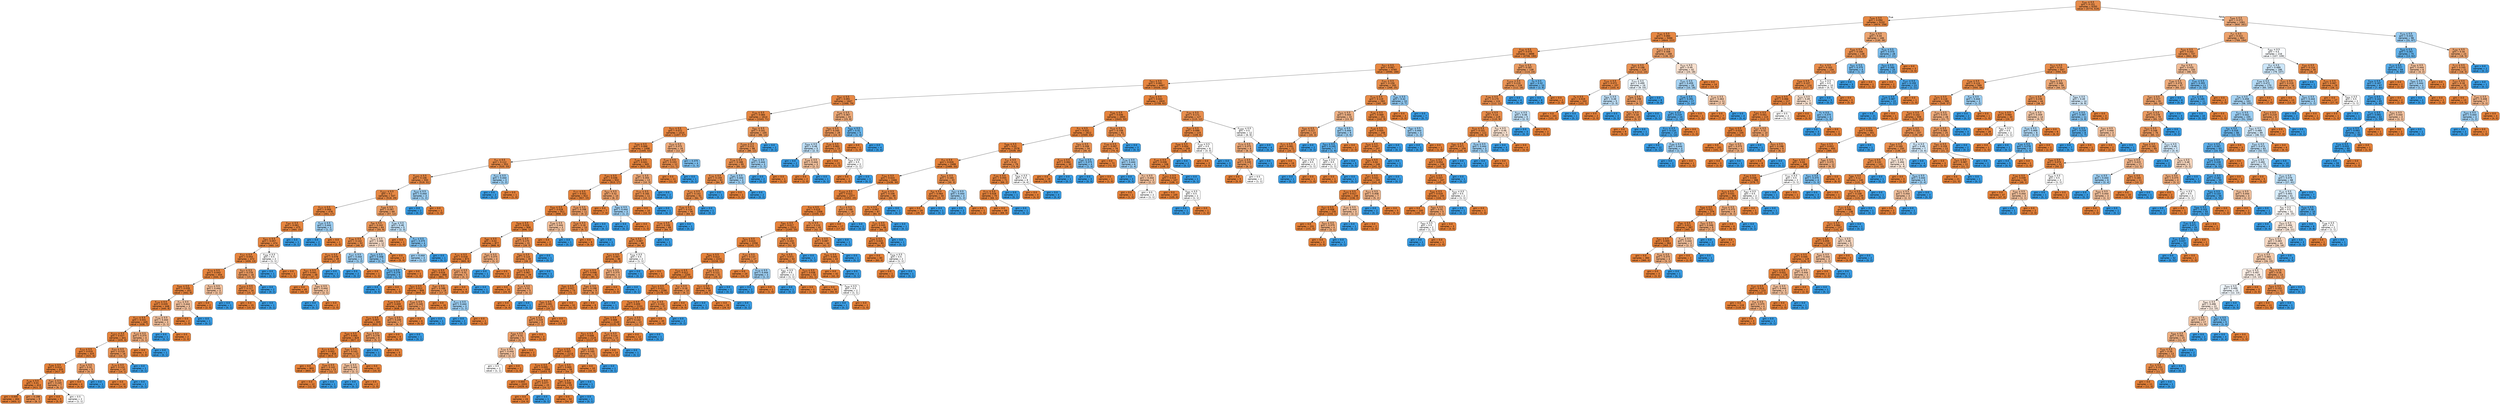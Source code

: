 digraph Tree {
node [shape=box, style="filled, rounded", color="black", fontname=helvetica] ;
edge [fontname=helvetica] ;
0 [label=<X<SUB>282</SUB> &le; 0.5<br/>gini = 0.151<br/>samples = 6293<br/>value = [5774, 519]>, fillcolor="#e78c4b"] ;
1 [label=<X<SUB>439</SUB> &le; 0.5<br/>gini = 0.094<br/>samples = 5232<br/>value = [4974, 258]>, fillcolor="#e68843"] ;
0 -> 1 [labeldistance=2.5, labelangle=45, headlabel="True"] ;
2 [label=<X<SUB>765</SUB> &le; 0.5<br/>gini = 0.084<br/>samples = 5066<br/>value = [4844, 222]>, fillcolor="#e68742"] ;
1 -> 2 ;
3 [label=<X<SUB>780</SUB> &le; 0.5<br/>gini = 0.075<br/>samples = 4898<br/>value = [4708, 190]>, fillcolor="#e68641"] ;
2 -> 3 ;
4 [label=<X<SUB>917</SUB> &le; 0.5<br/>gini = 0.067<br/>samples = 4760<br/>value = [4594, 166]>, fillcolor="#e68640"] ;
3 -> 4 ;
5 [label=<X<SUB>813</SUB> &le; 0.5<br/>gini = 0.061<br/>samples = 4467<br/>value = [4326, 141]>, fillcolor="#e6853f"] ;
4 -> 5 ;
6 [label=<X<SUB>567</SUB> &le; 0.5<br/>gini = 0.091<br/>samples = 1647<br/>value = [1568, 79]>, fillcolor="#e68743"] ;
5 -> 6 ;
7 [label=<X<SUB>794</SUB> &le; 0.5<br/>gini = 0.084<br/>samples = 1614<br/>value = [1543, 71]>, fillcolor="#e68742"] ;
6 -> 7 ;
8 [label=<X<SUB>973</SUB> &le; 0.5<br/>gini = 0.072<br/>samples = 1514<br/>value = [1457, 57]>, fillcolor="#e68641"] ;
7 -> 8 ;
9 [label=<X<SUB>408</SUB> &le; 0.5<br/>gini = 0.068<br/>samples = 1498<br/>value = [1445, 53]>, fillcolor="#e68640"] ;
8 -> 9 ;
10 [label=<X<SUB>53</SUB> &le; 0.5<br/>gini = 0.112<br/>samples = 553<br/>value = [520, 33]>, fillcolor="#e78946"] ;
9 -> 10 ;
11 [label=<X<SUB>1005</SUB> &le; 0.5<br/>gini = 0.106<br/>samples = 550<br/>value = [519, 31]>, fillcolor="#e78945"] ;
10 -> 11 ;
12 [label=<X<SUB>1017</SUB> &le; 0.5<br/>gini = 0.1<br/>samples = 547<br/>value = [518, 29]>, fillcolor="#e68844"] ;
11 -> 12 ;
13 [label=<X<SUB>115</SUB> &le; 0.5<br/>gini = 0.069<br/>samples = 478<br/>value = [461, 17]>, fillcolor="#e68640"] ;
12 -> 13 ;
14 [label=<X<SUB>367</SUB> &le; 0.5<br/>gini = 0.061<br/>samples = 475<br/>value = [460, 15]>, fillcolor="#e6853f"] ;
13 -> 14 ;
15 [label=<X<SUB>822</SUB> &le; 0.5<br/>gini = 0.057<br/>samples = 474<br/>value = [460, 14]>, fillcolor="#e6853f"] ;
14 -> 15 ;
16 [label=<X<SUB>757</SUB> &le; 0.5<br/>gini = 0.054<br/>samples = 472<br/>value = [459, 13]>, fillcolor="#e6853f"] ;
15 -> 16 ;
17 [label=<X<SUB>778</SUB> &le; 0.5<br/>gini = 0.043<br/>samples = 454<br/>value = [444, 10]>, fillcolor="#e6843d"] ;
16 -> 17 ;
18 [label=<X<SUB>946</SUB> &le; 0.5<br/>gini = 0.039<br/>samples = 451<br/>value = [442, 9]>, fillcolor="#e6843d"] ;
17 -> 18 ;
19 [label=<X<SUB>126</SUB> &le; 0.5<br/>gini = 0.035<br/>samples = 448<br/>value = [440, 8]>, fillcolor="#e5833d"] ;
18 -> 19 ;
20 [label=<X<SUB>217</SUB> &le; 0.5<br/>gini = 0.031<br/>samples = 445<br/>value = [438, 7]>, fillcolor="#e5833c"] ;
19 -> 20 ;
21 [label=<X<SUB>1015</SUB> &le; 0.5<br/>gini = 0.027<br/>samples = 441<br/>value = [435, 6]>, fillcolor="#e5833c"] ;
20 -> 21 ;
22 [label=<X<SUB>710</SUB> &le; 0.5<br/>gini = 0.019<br/>samples = 425<br/>value = [421, 4]>, fillcolor="#e5823b"] ;
21 -> 22 ;
23 [label=<X<SUB>208</SUB> &le; 0.5<br/>gini = 0.014<br/>samples = 420<br/>value = [417, 3]>, fillcolor="#e5823a"] ;
22 -> 23 ;
24 [label=<X<SUB>138</SUB> &le; 0.5<br/>gini = 0.01<br/>samples = 413<br/>value = [411, 2]>, fillcolor="#e5823a"] ;
23 -> 24 ;
25 [label=<gini = 0.005<br/>samples = 404<br/>value = [403, 1]>, fillcolor="#e58139"] ;
24 -> 25 ;
26 [label=<gini = 0.198<br/>samples = 9<br/>value = [8, 1]>, fillcolor="#e89152"] ;
24 -> 26 ;
27 [label=<X<SUB>587</SUB> &le; 0.5<br/>gini = 0.245<br/>samples = 7<br/>value = [6, 1]>, fillcolor="#e9965a"] ;
23 -> 27 ;
28 [label=<gini = 0.0<br/>samples = 5<br/>value = [5, 0]>, fillcolor="#e58139"] ;
27 -> 28 ;
29 [label=<gini = 0.5<br/>samples = 2<br/>value = [1, 1]>, fillcolor="#ffffff"] ;
27 -> 29 ;
30 [label=<X<SUB>736</SUB> &le; 0.5<br/>gini = 0.32<br/>samples = 5<br/>value = [4, 1]>, fillcolor="#eca06a"] ;
22 -> 30 ;
31 [label=<gini = 0.0<br/>samples = 4<br/>value = [4, 0]>, fillcolor="#e58139"] ;
30 -> 31 ;
32 [label=<gini = 0.0<br/>samples = 1<br/>value = [0, 1]>, fillcolor="#399de5"] ;
30 -> 32 ;
33 [label=<X<SUB>703</SUB> &le; 0.5<br/>gini = 0.219<br/>samples = 16<br/>value = [14, 2]>, fillcolor="#e99355"] ;
21 -> 33 ;
34 [label=<X<SUB>176</SUB> &le; 0.5<br/>gini = 0.124<br/>samples = 15<br/>value = [14, 1]>, fillcolor="#e78a47"] ;
33 -> 34 ;
35 [label=<gini = 0.0<br/>samples = 14<br/>value = [14, 0]>, fillcolor="#e58139"] ;
34 -> 35 ;
36 [label=<gini = 0.0<br/>samples = 1<br/>value = [0, 1]>, fillcolor="#399de5"] ;
34 -> 36 ;
37 [label=<gini = 0.0<br/>samples = 1<br/>value = [0, 1]>, fillcolor="#399de5"] ;
33 -> 37 ;
38 [label=<X<SUB>229</SUB> &le; 0.5<br/>gini = 0.375<br/>samples = 4<br/>value = [3, 1]>, fillcolor="#eeab7b"] ;
20 -> 38 ;
39 [label=<gini = 0.0<br/>samples = 3<br/>value = [3, 0]>, fillcolor="#e58139"] ;
38 -> 39 ;
40 [label=<gini = 0.0<br/>samples = 1<br/>value = [0, 1]>, fillcolor="#399de5"] ;
38 -> 40 ;
41 [label=<X<SUB>758</SUB> &le; 0.5<br/>gini = 0.444<br/>samples = 3<br/>value = [2, 1]>, fillcolor="#f2c09c"] ;
19 -> 41 ;
42 [label=<gini = 0.0<br/>samples = 1<br/>value = [0, 1]>, fillcolor="#399de5"] ;
41 -> 42 ;
43 [label=<gini = 0.0<br/>samples = 2<br/>value = [2, 0]>, fillcolor="#e58139"] ;
41 -> 43 ;
44 [label=<X<SUB>73</SUB> &le; 0.5<br/>gini = 0.444<br/>samples = 3<br/>value = [2, 1]>, fillcolor="#f2c09c"] ;
18 -> 44 ;
45 [label=<gini = 0.0<br/>samples = 2<br/>value = [2, 0]>, fillcolor="#e58139"] ;
44 -> 45 ;
46 [label=<gini = 0.0<br/>samples = 1<br/>value = [0, 1]>, fillcolor="#399de5"] ;
44 -> 46 ;
47 [label=<X<SUB>473</SUB> &le; 0.5<br/>gini = 0.444<br/>samples = 3<br/>value = [2, 1]>, fillcolor="#f2c09c"] ;
17 -> 47 ;
48 [label=<gini = 0.0<br/>samples = 2<br/>value = [2, 0]>, fillcolor="#e58139"] ;
47 -> 48 ;
49 [label=<gini = 0.0<br/>samples = 1<br/>value = [0, 1]>, fillcolor="#399de5"] ;
47 -> 49 ;
50 [label=<X<SUB>977</SUB> &le; 0.5<br/>gini = 0.278<br/>samples = 18<br/>value = [15, 3]>, fillcolor="#ea9a61"] ;
16 -> 50 ;
51 [label=<X<SUB>1018</SUB> &le; 0.5<br/>gini = 0.117<br/>samples = 16<br/>value = [15, 1]>, fillcolor="#e78946"] ;
50 -> 51 ;
52 [label=<gini = 0.0<br/>samples = 15<br/>value = [15, 0]>, fillcolor="#e58139"] ;
51 -> 52 ;
53 [label=<gini = 0.0<br/>samples = 1<br/>value = [0, 1]>, fillcolor="#399de5"] ;
51 -> 53 ;
54 [label=<gini = 0.0<br/>samples = 2<br/>value = [0, 2]>, fillcolor="#399de5"] ;
50 -> 54 ;
55 [label=<X<SUB>306</SUB> &le; 0.5<br/>gini = 0.5<br/>samples = 2<br/>value = [1, 1]>, fillcolor="#ffffff"] ;
15 -> 55 ;
56 [label=<gini = 0.0<br/>samples = 1<br/>value = [0, 1]>, fillcolor="#399de5"] ;
55 -> 56 ;
57 [label=<gini = 0.0<br/>samples = 1<br/>value = [1, 0]>, fillcolor="#e58139"] ;
55 -> 57 ;
58 [label=<gini = 0.0<br/>samples = 1<br/>value = [0, 1]>, fillcolor="#399de5"] ;
14 -> 58 ;
59 [label=<X<SUB>105</SUB> &le; 0.5<br/>gini = 0.444<br/>samples = 3<br/>value = [1, 2]>, fillcolor="#9ccef2"] ;
13 -> 59 ;
60 [label=<gini = 0.0<br/>samples = 2<br/>value = [0, 2]>, fillcolor="#399de5"] ;
59 -> 60 ;
61 [label=<gini = 0.0<br/>samples = 1<br/>value = [1, 0]>, fillcolor="#e58139"] ;
59 -> 61 ;
62 [label=<X<SUB>488</SUB> &le; 0.5<br/>gini = 0.287<br/>samples = 69<br/>value = [57, 12]>, fillcolor="#ea9c63"] ;
12 -> 62 ;
63 [label=<X<SUB>89</SUB> &le; 0.5<br/>gini = 0.242<br/>samples = 64<br/>value = [55, 9]>, fillcolor="#e99659"] ;
62 -> 63 ;
64 [label=<X<SUB>786</SUB> &le; 0.5<br/>gini = 0.142<br/>samples = 52<br/>value = [48, 4]>, fillcolor="#e78c49"] ;
63 -> 64 ;
65 [label=<X<SUB>154</SUB> &le; 0.5<br/>gini = 0.078<br/>samples = 49<br/>value = [47, 2]>, fillcolor="#e68641"] ;
64 -> 65 ;
66 [label=<X<SUB>921</SUB> &le; 0.5<br/>gini = 0.041<br/>samples = 48<br/>value = [47, 1]>, fillcolor="#e6843d"] ;
65 -> 66 ;
67 [label=<gini = 0.0<br/>samples = 45<br/>value = [45, 0]>, fillcolor="#e58139"] ;
66 -> 67 ;
68 [label=<X<SUB>994</SUB> &le; 0.5<br/>gini = 0.444<br/>samples = 3<br/>value = [2, 1]>, fillcolor="#f2c09c"] ;
66 -> 68 ;
69 [label=<gini = 0.0<br/>samples = 1<br/>value = [0, 1]>, fillcolor="#399de5"] ;
68 -> 69 ;
70 [label=<gini = 0.0<br/>samples = 2<br/>value = [2, 0]>, fillcolor="#e58139"] ;
68 -> 70 ;
71 [label=<gini = 0.0<br/>samples = 1<br/>value = [0, 1]>, fillcolor="#399de5"] ;
65 -> 71 ;
72 [label=<X<SUB>337</SUB> &le; 0.5<br/>gini = 0.444<br/>samples = 3<br/>value = [1, 2]>, fillcolor="#9ccef2"] ;
64 -> 72 ;
73 [label=<gini = 0.0<br/>samples = 2<br/>value = [0, 2]>, fillcolor="#399de5"] ;
72 -> 73 ;
74 [label=<gini = 0.0<br/>samples = 1<br/>value = [1, 0]>, fillcolor="#e58139"] ;
72 -> 74 ;
75 [label=<X<SUB>524</SUB> &le; 0.5<br/>gini = 0.486<br/>samples = 12<br/>value = [7, 5]>, fillcolor="#f8dbc6"] ;
63 -> 75 ;
76 [label=<X<SUB>629</SUB> &le; 0.5<br/>gini = 0.408<br/>samples = 7<br/>value = [2, 5]>, fillcolor="#88c4ef"] ;
75 -> 76 ;
77 [label=<X<SUB>359</SUB> &le; 0.5<br/>gini = 0.278<br/>samples = 6<br/>value = [1, 5]>, fillcolor="#61b1ea"] ;
76 -> 77 ;
78 [label=<gini = 0.0<br/>samples = 5<br/>value = [0, 5]>, fillcolor="#399de5"] ;
77 -> 78 ;
79 [label=<gini = 0.0<br/>samples = 1<br/>value = [1, 0]>, fillcolor="#e58139"] ;
77 -> 79 ;
80 [label=<gini = 0.0<br/>samples = 1<br/>value = [1, 0]>, fillcolor="#e58139"] ;
76 -> 80 ;
81 [label=<gini = 0.0<br/>samples = 5<br/>value = [5, 0]>, fillcolor="#e58139"] ;
75 -> 81 ;
82 [label=<X<SUB>296</SUB> &le; 0.5<br/>gini = 0.48<br/>samples = 5<br/>value = [2, 3]>, fillcolor="#bddef6"] ;
62 -> 82 ;
83 [label=<gini = 0.0<br/>samples = 1<br/>value = [1, 0]>, fillcolor="#e58139"] ;
82 -> 83 ;
84 [label=<X<SUB>13</SUB> &le; 0.5<br/>gini = 0.375<br/>samples = 4<br/>value = [1, 3]>, fillcolor="#7bbeee"] ;
82 -> 84 ;
85 [label=<gini = 0.444<br/>samples = 3<br/>value = [1, 2]>, fillcolor="#9ccef2"] ;
84 -> 85 ;
86 [label=<gini = 0.0<br/>samples = 1<br/>value = [0, 1]>, fillcolor="#399de5"] ;
84 -> 86 ;
87 [label=<X<SUB>630</SUB> &le; 0.5<br/>gini = 0.444<br/>samples = 3<br/>value = [1, 2]>, fillcolor="#9ccef2"] ;
11 -> 87 ;
88 [label=<gini = 0.0<br/>samples = 2<br/>value = [0, 2]>, fillcolor="#399de5"] ;
87 -> 88 ;
89 [label=<gini = 0.0<br/>samples = 1<br/>value = [1, 0]>, fillcolor="#e58139"] ;
87 -> 89 ;
90 [label=<X<SUB>571</SUB> &le; 0.5<br/>gini = 0.444<br/>samples = 3<br/>value = [1, 2]>, fillcolor="#9ccef2"] ;
10 -> 90 ;
91 [label=<gini = 0.0<br/>samples = 2<br/>value = [0, 2]>, fillcolor="#399de5"] ;
90 -> 91 ;
92 [label=<gini = 0.0<br/>samples = 1<br/>value = [1, 0]>, fillcolor="#e58139"] ;
90 -> 92 ;
93 [label=<X<SUB>108</SUB> &le; 0.5<br/>gini = 0.041<br/>samples = 945<br/>value = [925, 20]>, fillcolor="#e6843d"] ;
9 -> 93 ;
94 [label=<X<SUB>263</SUB> &le; 0.5<br/>gini = 0.036<br/>samples = 932<br/>value = [915, 17]>, fillcolor="#e5833d"] ;
93 -> 94 ;
95 [label=<X<SUB>777</SUB> &le; 0.5<br/>gini = 0.032<br/>samples = 922<br/>value = [907, 15]>, fillcolor="#e5833c"] ;
94 -> 95 ;
96 [label=<X<SUB>564</SUB> &le; 0.5<br/>gini = 0.028<br/>samples = 911<br/>value = [898, 13]>, fillcolor="#e5833c"] ;
95 -> 96 ;
97 [label=<X<SUB>658</SUB> &le; 0.5<br/>gini = 0.026<br/>samples = 908<br/>value = [896, 12]>, fillcolor="#e5833c"] ;
96 -> 97 ;
98 [label=<X<SUB>687</SUB> &le; 0.5<br/>gini = 0.02<br/>samples = 877<br/>value = [868, 9]>, fillcolor="#e5823b"] ;
97 -> 98 ;
99 [label=<X<SUB>231</SUB> &le; 0.5<br/>gini = 0.018<br/>samples = 873<br/>value = [865, 8]>, fillcolor="#e5823b"] ;
98 -> 99 ;
100 [label=<X<SUB>951</SUB> &le; 0.5<br/>gini = 0.016<br/>samples = 868<br/>value = [861, 7]>, fillcolor="#e5823b"] ;
99 -> 100 ;
101 [label=<X<SUB>824</SUB> &le; 0.5<br/>gini = 0.012<br/>samples = 849<br/>value = [844, 5]>, fillcolor="#e5823a"] ;
100 -> 101 ;
102 [label=<X<SUB>106</SUB> &le; 0.5<br/>gini = 0.009<br/>samples = 842<br/>value = [838, 4]>, fillcolor="#e5823a"] ;
101 -> 102 ;
103 [label=<X<SUB>224</SUB> &le; 0.5<br/>gini = 0.007<br/>samples = 835<br/>value = [832, 3]>, fillcolor="#e5813a"] ;
102 -> 103 ;
104 [label=<X<SUB>949</SUB> &le; 0.5<br/>gini = 0.005<br/>samples = 829<br/>value = [827, 2]>, fillcolor="#e58139"] ;
103 -> 104 ;
105 [label=<X<SUB>273</SUB> &le; 0.5<br/>gini = 0.002<br/>samples = 816<br/>value = [815, 1]>, fillcolor="#e58139"] ;
104 -> 105 ;
106 [label=<gini = 0.0<br/>samples = 803<br/>value = [803, 0]>, fillcolor="#e58139"] ;
105 -> 106 ;
107 [label=<X<SUB>594</SUB> &le; 0.5<br/>gini = 0.142<br/>samples = 13<br/>value = [12, 1]>, fillcolor="#e78c49"] ;
105 -> 107 ;
108 [label=<gini = 0.0<br/>samples = 12<br/>value = [12, 0]>, fillcolor="#e58139"] ;
107 -> 108 ;
109 [label=<gini = 0.0<br/>samples = 1<br/>value = [0, 1]>, fillcolor="#399de5"] ;
107 -> 109 ;
110 [label=<X<SUB>995</SUB> &le; 0.5<br/>gini = 0.142<br/>samples = 13<br/>value = [12, 1]>, fillcolor="#e78c49"] ;
104 -> 110 ;
111 [label=<X<SUB>684</SUB> &le; 0.5<br/>gini = 0.444<br/>samples = 3<br/>value = [2, 1]>, fillcolor="#f2c09c"] ;
110 -> 111 ;
112 [label=<gini = 0.0<br/>samples = 1<br/>value = [0, 1]>, fillcolor="#399de5"] ;
111 -> 112 ;
113 [label=<gini = 0.0<br/>samples = 2<br/>value = [2, 0]>, fillcolor="#e58139"] ;
111 -> 113 ;
114 [label=<gini = 0.0<br/>samples = 10<br/>value = [10, 0]>, fillcolor="#e58139"] ;
110 -> 114 ;
115 [label=<X<SUB>920</SUB> &le; 0.5<br/>gini = 0.278<br/>samples = 6<br/>value = [5, 1]>, fillcolor="#ea9a61"] ;
103 -> 115 ;
116 [label=<gini = 0.0<br/>samples = 1<br/>value = [0, 1]>, fillcolor="#399de5"] ;
115 -> 116 ;
117 [label=<gini = 0.0<br/>samples = 5<br/>value = [5, 0]>, fillcolor="#e58139"] ;
115 -> 117 ;
118 [label=<X<SUB>443</SUB> &le; 0.5<br/>gini = 0.245<br/>samples = 7<br/>value = [6, 1]>, fillcolor="#e9965a"] ;
102 -> 118 ;
119 [label=<gini = 0.0<br/>samples = 6<br/>value = [6, 0]>, fillcolor="#e58139"] ;
118 -> 119 ;
120 [label=<gini = 0.0<br/>samples = 1<br/>value = [0, 1]>, fillcolor="#399de5"] ;
118 -> 120 ;
121 [label=<X<SUB>200</SUB> &le; 0.5<br/>gini = 0.245<br/>samples = 7<br/>value = [6, 1]>, fillcolor="#e9965a"] ;
101 -> 121 ;
122 [label=<gini = 0.0<br/>samples = 6<br/>value = [6, 0]>, fillcolor="#e58139"] ;
121 -> 122 ;
123 [label=<gini = 0.0<br/>samples = 1<br/>value = [0, 1]>, fillcolor="#399de5"] ;
121 -> 123 ;
124 [label=<X<SUB>487</SUB> &le; 0.5<br/>gini = 0.188<br/>samples = 19<br/>value = [17, 2]>, fillcolor="#e89050"] ;
100 -> 124 ;
125 [label=<gini = 0.0<br/>samples = 16<br/>value = [16, 0]>, fillcolor="#e58139"] ;
124 -> 125 ;
126 [label=<X<SUB>112</SUB> &le; 0.5<br/>gini = 0.444<br/>samples = 3<br/>value = [1, 2]>, fillcolor="#9ccef2"] ;
124 -> 126 ;
127 [label=<gini = 0.0<br/>samples = 2<br/>value = [0, 2]>, fillcolor="#399de5"] ;
126 -> 127 ;
128 [label=<gini = 0.0<br/>samples = 1<br/>value = [1, 0]>, fillcolor="#e58139"] ;
126 -> 128 ;
129 [label=<X<SUB>1003</SUB> &le; 0.5<br/>gini = 0.32<br/>samples = 5<br/>value = [4, 1]>, fillcolor="#eca06a"] ;
99 -> 129 ;
130 [label=<gini = 0.0<br/>samples = 4<br/>value = [4, 0]>, fillcolor="#e58139"] ;
129 -> 130 ;
131 [label=<gini = 0.0<br/>samples = 1<br/>value = [0, 1]>, fillcolor="#399de5"] ;
129 -> 131 ;
132 [label=<X<SUB>905</SUB> &le; 0.5<br/>gini = 0.375<br/>samples = 4<br/>value = [3, 1]>, fillcolor="#eeab7b"] ;
98 -> 132 ;
133 [label=<gini = 0.0<br/>samples = 1<br/>value = [0, 1]>, fillcolor="#399de5"] ;
132 -> 133 ;
134 [label=<gini = 0.0<br/>samples = 3<br/>value = [3, 0]>, fillcolor="#e58139"] ;
132 -> 134 ;
135 [label=<X<SUB>248</SUB> &le; 0.5<br/>gini = 0.175<br/>samples = 31<br/>value = [28, 3]>, fillcolor="#e88e4e"] ;
97 -> 135 ;
136 [label=<X<SUB>860</SUB> &le; 0.5<br/>gini = 0.124<br/>samples = 30<br/>value = [28, 2]>, fillcolor="#e78a47"] ;
135 -> 136 ;
137 [label=<X<SUB>359</SUB> &le; 0.5<br/>gini = 0.067<br/>samples = 29<br/>value = [28, 1]>, fillcolor="#e68640"] ;
136 -> 137 ;
138 [label=<gini = 0.0<br/>samples = 24<br/>value = [24, 0]>, fillcolor="#e58139"] ;
137 -> 138 ;
139 [label=<X<SUB>179</SUB> &le; 0.5<br/>gini = 0.32<br/>samples = 5<br/>value = [4, 1]>, fillcolor="#eca06a"] ;
137 -> 139 ;
140 [label=<gini = 0.0<br/>samples = 4<br/>value = [4, 0]>, fillcolor="#e58139"] ;
139 -> 140 ;
141 [label=<gini = 0.0<br/>samples = 1<br/>value = [0, 1]>, fillcolor="#399de5"] ;
139 -> 141 ;
142 [label=<gini = 0.0<br/>samples = 1<br/>value = [0, 1]>, fillcolor="#399de5"] ;
136 -> 142 ;
143 [label=<gini = 0.0<br/>samples = 1<br/>value = [0, 1]>, fillcolor="#399de5"] ;
135 -> 143 ;
144 [label=<X<SUB>288</SUB> &le; 0.5<br/>gini = 0.444<br/>samples = 3<br/>value = [2, 1]>, fillcolor="#f2c09c"] ;
96 -> 144 ;
145 [label=<gini = 0.0<br/>samples = 2<br/>value = [2, 0]>, fillcolor="#e58139"] ;
144 -> 145 ;
146 [label=<gini = 0.0<br/>samples = 1<br/>value = [0, 1]>, fillcolor="#399de5"] ;
144 -> 146 ;
147 [label=<X<SUB>328</SUB> &le; 0.5<br/>gini = 0.298<br/>samples = 11<br/>value = [9, 2]>, fillcolor="#eb9d65"] ;
95 -> 147 ;
148 [label=<X<SUB>528</SUB> &le; 0.5<br/>gini = 0.18<br/>samples = 10<br/>value = [9, 1]>, fillcolor="#e88f4f"] ;
147 -> 148 ;
149 [label=<gini = 0.0<br/>samples = 9<br/>value = [9, 0]>, fillcolor="#e58139"] ;
148 -> 149 ;
150 [label=<gini = 0.0<br/>samples = 1<br/>value = [0, 1]>, fillcolor="#399de5"] ;
148 -> 150 ;
151 [label=<gini = 0.0<br/>samples = 1<br/>value = [0, 1]>, fillcolor="#399de5"] ;
147 -> 151 ;
152 [label=<X<SUB>832</SUB> &le; 0.5<br/>gini = 0.32<br/>samples = 10<br/>value = [8, 2]>, fillcolor="#eca06a"] ;
94 -> 152 ;
153 [label=<gini = 0.0<br/>samples = 7<br/>value = [7, 0]>, fillcolor="#e58139"] ;
152 -> 153 ;
154 [label=<X<SUB>896</SUB> &le; 0.5<br/>gini = 0.444<br/>samples = 3<br/>value = [1, 2]>, fillcolor="#9ccef2"] ;
152 -> 154 ;
155 [label=<gini = 0.0<br/>samples = 2<br/>value = [0, 2]>, fillcolor="#399de5"] ;
154 -> 155 ;
156 [label=<gini = 0.0<br/>samples = 1<br/>value = [1, 0]>, fillcolor="#e58139"] ;
154 -> 156 ;
157 [label=<X<SUB>667</SUB> &le; 0.5<br/>gini = 0.355<br/>samples = 13<br/>value = [10, 3]>, fillcolor="#eda774"] ;
93 -> 157 ;
158 [label=<X<SUB>735</SUB> &le; 0.5<br/>gini = 0.165<br/>samples = 11<br/>value = [10, 1]>, fillcolor="#e88e4d"] ;
157 -> 158 ;
159 [label=<gini = 0.0<br/>samples = 10<br/>value = [10, 0]>, fillcolor="#e58139"] ;
158 -> 159 ;
160 [label=<gini = 0.0<br/>samples = 1<br/>value = [0, 1]>, fillcolor="#399de5"] ;
158 -> 160 ;
161 [label=<gini = 0.0<br/>samples = 2<br/>value = [0, 2]>, fillcolor="#399de5"] ;
157 -> 161 ;
162 [label=<X<SUB>530</SUB> &le; 0.5<br/>gini = 0.375<br/>samples = 16<br/>value = [12, 4]>, fillcolor="#eeab7b"] ;
8 -> 162 ;
163 [label=<X<SUB>140</SUB> &le; 0.5<br/>gini = 0.153<br/>samples = 12<br/>value = [11, 1]>, fillcolor="#e78c4b"] ;
162 -> 163 ;
164 [label=<gini = 0.0<br/>samples = 11<br/>value = [11, 0]>, fillcolor="#e58139"] ;
163 -> 164 ;
165 [label=<gini = 0.0<br/>samples = 1<br/>value = [0, 1]>, fillcolor="#399de5"] ;
163 -> 165 ;
166 [label=<gini = 0.375<br/>samples = 4<br/>value = [1, 3]>, fillcolor="#7bbeee"] ;
162 -> 166 ;
167 [label=<X<SUB>862</SUB> &le; 0.5<br/>gini = 0.241<br/>samples = 100<br/>value = [86, 14]>, fillcolor="#e99659"] ;
7 -> 167 ;
168 [label=<X<SUB>1006</SUB> &le; 0.5<br/>gini = 0.215<br/>samples = 98<br/>value = [86, 12]>, fillcolor="#e99355"] ;
167 -> 168 ;
169 [label=<X<SUB>738</SUB> &le; 0.5<br/>gini = 0.188<br/>samples = 95<br/>value = [85, 10]>, fillcolor="#e89050"] ;
168 -> 169 ;
170 [label=<X<SUB>736</SUB> &le; 0.5<br/>gini = 0.159<br/>samples = 92<br/>value = [84, 8]>, fillcolor="#e78d4c"] ;
169 -> 170 ;
171 [label=<X<SUB>142</SUB> &le; 0.5<br/>gini = 0.142<br/>samples = 91<br/>value = [84, 7]>, fillcolor="#e78c49"] ;
170 -> 171 ;
172 [label=<X<SUB>290</SUB> &le; 0.5<br/>gini = 0.124<br/>samples = 90<br/>value = [84, 6]>, fillcolor="#e78a47"] ;
171 -> 172 ;
173 [label=<X<SUB>746</SUB> &le; 0.5<br/>gini = 0.106<br/>samples = 89<br/>value = [84, 5]>, fillcolor="#e78845"] ;
172 -> 173 ;
174 [label=<X<SUB>96</SUB> &le; 0.5<br/>gini = 0.087<br/>samples = 88<br/>value = [84, 4]>, fillcolor="#e68742"] ;
173 -> 174 ;
175 [label=<X<SUB>433</SUB> &le; 0.5<br/>gini = 0.067<br/>samples = 86<br/>value = [83, 3]>, fillcolor="#e68640"] ;
174 -> 175 ;
176 [label=<X<SUB>162</SUB> &le; 0.5<br/>gini = 0.048<br/>samples = 82<br/>value = [80, 2]>, fillcolor="#e6843e"] ;
175 -> 176 ;
177 [label=<X<SUB>995</SUB> &le; 0.5<br/>gini = 0.027<br/>samples = 73<br/>value = [72, 1]>, fillcolor="#e5833c"] ;
176 -> 177 ;
178 [label=<X<SUB>905</SUB> &le; 0.5<br/>gini = 0.091<br/>samples = 21<br/>value = [20, 1]>, fillcolor="#e68743"] ;
177 -> 178 ;
179 [label=<X<SUB>148</SUB> &le; 0.5<br/>gini = 0.219<br/>samples = 8<br/>value = [7, 1]>, fillcolor="#e99355"] ;
178 -> 179 ;
180 [label=<X<SUB>408</SUB> &le; 0.5<br/>gini = 0.32<br/>samples = 5<br/>value = [4, 1]>, fillcolor="#eca06a"] ;
179 -> 180 ;
181 [label=<X<SUB>734</SUB> &le; 0.5<br/>gini = 0.444<br/>samples = 3<br/>value = [2, 1]>, fillcolor="#f2c09c"] ;
180 -> 181 ;
182 [label=<gini = 0.5<br/>samples = 2<br/>value = [1, 1]>, fillcolor="#ffffff"] ;
181 -> 182 ;
183 [label=<gini = 0.0<br/>samples = 1<br/>value = [1, 0]>, fillcolor="#e58139"] ;
181 -> 183 ;
184 [label=<gini = 0.0<br/>samples = 2<br/>value = [2, 0]>, fillcolor="#e58139"] ;
180 -> 184 ;
185 [label=<gini = 0.0<br/>samples = 3<br/>value = [3, 0]>, fillcolor="#e58139"] ;
179 -> 185 ;
186 [label=<gini = 0.0<br/>samples = 13<br/>value = [13, 0]>, fillcolor="#e58139"] ;
178 -> 186 ;
187 [label=<gini = 0.0<br/>samples = 52<br/>value = [52, 0]>, fillcolor="#e58139"] ;
177 -> 187 ;
188 [label=<X<SUB>985</SUB> &le; 0.5<br/>gini = 0.198<br/>samples = 9<br/>value = [8, 1]>, fillcolor="#e89152"] ;
176 -> 188 ;
189 [label=<gini = 0.0<br/>samples = 8<br/>value = [8, 0]>, fillcolor="#e58139"] ;
188 -> 189 ;
190 [label=<gini = 0.0<br/>samples = 1<br/>value = [0, 1]>, fillcolor="#399de5"] ;
188 -> 190 ;
191 [label=<X<SUB>976</SUB> &le; 0.5<br/>gini = 0.375<br/>samples = 4<br/>value = [3, 1]>, fillcolor="#eeab7b"] ;
175 -> 191 ;
192 [label=<gini = 0.0<br/>samples = 3<br/>value = [3, 0]>, fillcolor="#e58139"] ;
191 -> 192 ;
193 [label=<gini = 0.0<br/>samples = 1<br/>value = [0, 1]>, fillcolor="#399de5"] ;
191 -> 193 ;
194 [label=<X<SUB>558</SUB> &le; 0.5<br/>gini = 0.5<br/>samples = 2<br/>value = [1, 1]>, fillcolor="#ffffff"] ;
174 -> 194 ;
195 [label=<gini = 0.0<br/>samples = 1<br/>value = [0, 1]>, fillcolor="#399de5"] ;
194 -> 195 ;
196 [label=<gini = 0.0<br/>samples = 1<br/>value = [1, 0]>, fillcolor="#e58139"] ;
194 -> 196 ;
197 [label=<gini = 0.0<br/>samples = 1<br/>value = [0, 1]>, fillcolor="#399de5"] ;
173 -> 197 ;
198 [label=<gini = 0.0<br/>samples = 1<br/>value = [0, 1]>, fillcolor="#399de5"] ;
172 -> 198 ;
199 [label=<gini = 0.0<br/>samples = 1<br/>value = [0, 1]>, fillcolor="#399de5"] ;
171 -> 199 ;
200 [label=<gini = 0.0<br/>samples = 1<br/>value = [0, 1]>, fillcolor="#399de5"] ;
170 -> 200 ;
201 [label=<X<SUB>465</SUB> &le; 0.5<br/>gini = 0.444<br/>samples = 3<br/>value = [1, 2]>, fillcolor="#9ccef2"] ;
169 -> 201 ;
202 [label=<gini = 0.0<br/>samples = 1<br/>value = [1, 0]>, fillcolor="#e58139"] ;
201 -> 202 ;
203 [label=<gini = 0.0<br/>samples = 2<br/>value = [0, 2]>, fillcolor="#399de5"] ;
201 -> 203 ;
204 [label=<X<SUB>565</SUB> &le; 0.5<br/>gini = 0.444<br/>samples = 3<br/>value = [1, 2]>, fillcolor="#9ccef2"] ;
168 -> 204 ;
205 [label=<gini = 0.0<br/>samples = 2<br/>value = [0, 2]>, fillcolor="#399de5"] ;
204 -> 205 ;
206 [label=<gini = 0.0<br/>samples = 1<br/>value = [1, 0]>, fillcolor="#e58139"] ;
204 -> 206 ;
207 [label=<gini = 0.0<br/>samples = 2<br/>value = [0, 2]>, fillcolor="#399de5"] ;
167 -> 207 ;
208 [label=<X<SUB>346</SUB> &le; 0.5<br/>gini = 0.367<br/>samples = 33<br/>value = [25, 8]>, fillcolor="#eda978"] ;
6 -> 208 ;
209 [label=<X<SUB>905</SUB> &le; 0.5<br/>gini = 0.245<br/>samples = 28<br/>value = [24, 4]>, fillcolor="#e9965a"] ;
208 -> 209 ;
210 [label=<X<SUB>959</SUB> &le; 0.5<br/>gini = 0.48<br/>samples = 5<br/>value = [2, 3]>, fillcolor="#bddef6"] ;
209 -> 210 ;
211 [label=<gini = 0.0<br/>samples = 2<br/>value = [0, 2]>, fillcolor="#399de5"] ;
210 -> 211 ;
212 [label=<X<SUB>338</SUB> &le; 0.5<br/>gini = 0.444<br/>samples = 3<br/>value = [2, 1]>, fillcolor="#f2c09c"] ;
210 -> 212 ;
213 [label=<gini = 0.0<br/>samples = 2<br/>value = [2, 0]>, fillcolor="#e58139"] ;
212 -> 213 ;
214 [label=<gini = 0.0<br/>samples = 1<br/>value = [0, 1]>, fillcolor="#399de5"] ;
212 -> 214 ;
215 [label=<X<SUB>104</SUB> &le; 0.5<br/>gini = 0.083<br/>samples = 23<br/>value = [22, 1]>, fillcolor="#e68742"] ;
209 -> 215 ;
216 [label=<gini = 0.0<br/>samples = 21<br/>value = [21, 0]>, fillcolor="#e58139"] ;
215 -> 216 ;
217 [label=<X<SUB>924</SUB> &le; 0.5<br/>gini = 0.5<br/>samples = 2<br/>value = [1, 1]>, fillcolor="#ffffff"] ;
215 -> 217 ;
218 [label=<gini = 0.0<br/>samples = 1<br/>value = [1, 0]>, fillcolor="#e58139"] ;
217 -> 218 ;
219 [label=<gini = 0.0<br/>samples = 1<br/>value = [0, 1]>, fillcolor="#399de5"] ;
217 -> 219 ;
220 [label=<X<SUB>684</SUB> &le; 0.5<br/>gini = 0.32<br/>samples = 5<br/>value = [1, 4]>, fillcolor="#6ab6ec"] ;
208 -> 220 ;
221 [label=<gini = 0.0<br/>samples = 1<br/>value = [1, 0]>, fillcolor="#e58139"] ;
220 -> 221 ;
222 [label=<gini = 0.0<br/>samples = 4<br/>value = [0, 4]>, fillcolor="#399de5"] ;
220 -> 222 ;
223 [label=<X<SUB>252</SUB> &le; 0.5<br/>gini = 0.043<br/>samples = 2820<br/>value = [2758, 62]>, fillcolor="#e6843d"] ;
5 -> 223 ;
224 [label=<X<SUB>596</SUB> &le; 0.5<br/>gini = 0.036<br/>samples = 2693<br/>value = [2643, 50]>, fillcolor="#e5833d"] ;
223 -> 224 ;
225 [label=<X<SUB>71</SUB> &le; 0.5<br/>gini = 0.032<br/>samples = 2612<br/>value = [2569, 43]>, fillcolor="#e5833c"] ;
224 -> 225 ;
226 [label=<X<SUB>688</SUB> &le; 0.5<br/>gini = 0.03<br/>samples = 2578<br/>value = [2539, 39]>, fillcolor="#e5833c"] ;
225 -> 226 ;
227 [label=<X<SUB>72</SUB> &le; 0.5<br/>gini = 0.026<br/>samples = 2499<br/>value = [2466, 33]>, fillcolor="#e5833c"] ;
226 -> 227 ;
228 [label=<X<SUB>764</SUB> &le; 0.5<br/>gini = 0.024<br/>samples = 2466<br/>value = [2436, 30]>, fillcolor="#e5833b"] ;
227 -> 228 ;
229 [label=<X<SUB>1009</SUB> &le; 0.5<br/>gini = 0.021<br/>samples = 2377<br/>value = [2352, 25]>, fillcolor="#e5823b"] ;
228 -> 229 ;
230 [label=<X<SUB>79</SUB> &le; 0.5<br/>gini = 0.019<br/>samples = 2358<br/>value = [2335, 23]>, fillcolor="#e5823b"] ;
229 -> 230 ;
231 [label=<X<SUB>891</SUB> &le; 0.5<br/>gini = 0.017<br/>samples = 2313<br/>value = [2293, 20]>, fillcolor="#e5823b"] ;
230 -> 231 ;
232 [label=<X<SUB>874</SUB> &le; 0.5<br/>gini = 0.015<br/>samples = 2258<br/>value = [2241, 17]>, fillcolor="#e5823b"] ;
231 -> 232 ;
233 [label=<X<SUB>644</SUB> &le; 0.5<br/>gini = 0.013<br/>samples = 2231<br/>value = [2216, 15]>, fillcolor="#e5823a"] ;
232 -> 233 ;
234 [label=<X<SUB>318</SUB> &le; 0.5<br/>gini = 0.012<br/>samples = 2200<br/>value = [2187, 13]>, fillcolor="#e5823a"] ;
233 -> 234 ;
235 [label=<X<SUB>415</SUB> &le; 0.5<br/>gini = 0.011<br/>samples = 2190<br/>value = [2178, 12]>, fillcolor="#e5823a"] ;
234 -> 235 ;
236 [label=<X<SUB>628</SUB> &le; 0.5<br/>gini = 0.009<br/>samples = 2153<br/>value = [2143, 10]>, fillcolor="#e5823a"] ;
235 -> 236 ;
237 [label=<X<SUB>694</SUB> &le; 0.5<br/>gini = 0.008<br/>samples = 2140<br/>value = [2131, 9]>, fillcolor="#e5823a"] ;
236 -> 237 ;
238 [label=<X<SUB>973</SUB> &le; 0.5<br/>gini = 0.008<br/>samples = 2125<br/>value = [2117, 8]>, fillcolor="#e5813a"] ;
237 -> 238 ;
239 [label=<X<SUB>325</SUB> &le; 0.5<br/>gini = 0.007<br/>samples = 2114<br/>value = [2107, 7]>, fillcolor="#e5813a"] ;
238 -> 239 ;
240 [label=<X<SUB>276</SUB> &le; 0.5<br/>gini = 0.005<br/>samples = 2058<br/>value = [2053, 5]>, fillcolor="#e58139"] ;
239 -> 240 ;
241 [label=<gini = 0.004<br/>samples = 2033<br/>value = [2029, 4]>, fillcolor="#e58139"] ;
240 -> 241 ;
242 [label=<X<SUB>264</SUB> &le; 0.5<br/>gini = 0.077<br/>samples = 25<br/>value = [24, 1]>, fillcolor="#e68641"] ;
240 -> 242 ;
243 [label=<gini = 0.0<br/>samples = 24<br/>value = [24, 0]>, fillcolor="#e58139"] ;
242 -> 243 ;
244 [label=<gini = 0.0<br/>samples = 1<br/>value = [0, 1]>, fillcolor="#399de5"] ;
242 -> 244 ;
245 [label=<X<SUB>165</SUB> &le; 0.5<br/>gini = 0.069<br/>samples = 56<br/>value = [54, 2]>, fillcolor="#e68640"] ;
239 -> 245 ;
246 [label=<X<SUB>667</SUB> &le; 0.5<br/>gini = 0.036<br/>samples = 55<br/>value = [54, 1]>, fillcolor="#e5833d"] ;
245 -> 246 ;
247 [label=<gini = 0.0<br/>samples = 54<br/>value = [54, 0]>, fillcolor="#e58139"] ;
246 -> 247 ;
248 [label=<gini = 0.0<br/>samples = 1<br/>value = [0, 1]>, fillcolor="#399de5"] ;
246 -> 248 ;
249 [label=<gini = 0.0<br/>samples = 1<br/>value = [0, 1]>, fillcolor="#399de5"] ;
245 -> 249 ;
250 [label=<X<SUB>497</SUB> &le; 0.5<br/>gini = 0.165<br/>samples = 11<br/>value = [10, 1]>, fillcolor="#e88e4d"] ;
238 -> 250 ;
251 [label=<gini = 0.0<br/>samples = 10<br/>value = [10, 0]>, fillcolor="#e58139"] ;
250 -> 251 ;
252 [label=<gini = 0.0<br/>samples = 1<br/>value = [0, 1]>, fillcolor="#399de5"] ;
250 -> 252 ;
253 [label=<X<SUB>235</SUB> &le; 0.5<br/>gini = 0.124<br/>samples = 15<br/>value = [14, 1]>, fillcolor="#e78a47"] ;
237 -> 253 ;
254 [label=<gini = 0.0<br/>samples = 14<br/>value = [14, 0]>, fillcolor="#e58139"] ;
253 -> 254 ;
255 [label=<gini = 0.0<br/>samples = 1<br/>value = [0, 1]>, fillcolor="#399de5"] ;
253 -> 255 ;
256 [label=<X<SUB>1002</SUB> &le; 0.5<br/>gini = 0.142<br/>samples = 13<br/>value = [12, 1]>, fillcolor="#e78c49"] ;
236 -> 256 ;
257 [label=<gini = 0.0<br/>samples = 12<br/>value = [12, 0]>, fillcolor="#e58139"] ;
256 -> 257 ;
258 [label=<gini = 0.0<br/>samples = 1<br/>value = [0, 1]>, fillcolor="#399de5"] ;
256 -> 258 ;
259 [label=<X<SUB>25</SUB> &le; 0.5<br/>gini = 0.102<br/>samples = 37<br/>value = [35, 2]>, fillcolor="#e68844"] ;
235 -> 259 ;
260 [label=<gini = 0.0<br/>samples = 35<br/>value = [35, 0]>, fillcolor="#e58139"] ;
259 -> 260 ;
261 [label=<gini = 0.0<br/>samples = 2<br/>value = [0, 2]>, fillcolor="#399de5"] ;
259 -> 261 ;
262 [label=<X<SUB>43</SUB> &le; 0.5<br/>gini = 0.18<br/>samples = 10<br/>value = [9, 1]>, fillcolor="#e88f4f"] ;
234 -> 262 ;
263 [label=<gini = 0.0<br/>samples = 9<br/>value = [9, 0]>, fillcolor="#e58139"] ;
262 -> 263 ;
264 [label=<gini = 0.0<br/>samples = 1<br/>value = [0, 1]>, fillcolor="#399de5"] ;
262 -> 264 ;
265 [label=<X<SUB>789</SUB> &le; 0.5<br/>gini = 0.121<br/>samples = 31<br/>value = [29, 2]>, fillcolor="#e78a47"] ;
233 -> 265 ;
266 [label=<X<SUB>577</SUB> &le; 0.5<br/>gini = 0.064<br/>samples = 30<br/>value = [29, 1]>, fillcolor="#e68540"] ;
265 -> 266 ;
267 [label=<gini = 0.0<br/>samples = 29<br/>value = [29, 0]>, fillcolor="#e58139"] ;
266 -> 267 ;
268 [label=<gini = 0.0<br/>samples = 1<br/>value = [0, 1]>, fillcolor="#399de5"] ;
266 -> 268 ;
269 [label=<gini = 0.0<br/>samples = 1<br/>value = [0, 1]>, fillcolor="#399de5"] ;
265 -> 269 ;
270 [label=<X<SUB>355</SUB> &le; 0.5<br/>gini = 0.137<br/>samples = 27<br/>value = [25, 2]>, fillcolor="#e78b49"] ;
232 -> 270 ;
271 [label=<gini = 0.0<br/>samples = 24<br/>value = [24, 0]>, fillcolor="#e58139"] ;
270 -> 271 ;
272 [label=<X<SUB>738</SUB> &le; 0.5<br/>gini = 0.444<br/>samples = 3<br/>value = [1, 2]>, fillcolor="#9ccef2"] ;
270 -> 272 ;
273 [label=<gini = 0.0<br/>samples = 2<br/>value = [0, 2]>, fillcolor="#399de5"] ;
272 -> 273 ;
274 [label=<gini = 0.0<br/>samples = 1<br/>value = [1, 0]>, fillcolor="#e58139"] ;
272 -> 274 ;
275 [label=<X<SUB>66</SUB> &le; 0.5<br/>gini = 0.103<br/>samples = 55<br/>value = [52, 3]>, fillcolor="#e68844"] ;
231 -> 275 ;
276 [label=<X<SUB>92</SUB> &le; 0.5<br/>gini = 0.071<br/>samples = 54<br/>value = [52, 2]>, fillcolor="#e68641"] ;
275 -> 276 ;
277 [label=<X<SUB>882</SUB> &le; 0.5<br/>gini = 0.5<br/>samples = 2<br/>value = [1, 1]>, fillcolor="#ffffff"] ;
276 -> 277 ;
278 [label=<gini = 0.0<br/>samples = 1<br/>value = [0, 1]>, fillcolor="#399de5"] ;
277 -> 278 ;
279 [label=<gini = 0.0<br/>samples = 1<br/>value = [1, 0]>, fillcolor="#e58139"] ;
277 -> 279 ;
280 [label=<X<SUB>419</SUB> &le; 0.5<br/>gini = 0.038<br/>samples = 52<br/>value = [51, 1]>, fillcolor="#e6833d"] ;
276 -> 280 ;
281 [label=<gini = 0.0<br/>samples = 50<br/>value = [50, 0]>, fillcolor="#e58139"] ;
280 -> 281 ;
282 [label=<X<SUB>636</SUB> &le; 0.5<br/>gini = 0.5<br/>samples = 2<br/>value = [1, 1]>, fillcolor="#ffffff"] ;
280 -> 282 ;
283 [label=<gini = 0.0<br/>samples = 1<br/>value = [0, 1]>, fillcolor="#399de5"] ;
282 -> 283 ;
284 [label=<gini = 0.0<br/>samples = 1<br/>value = [1, 0]>, fillcolor="#e58139"] ;
282 -> 284 ;
285 [label=<gini = 0.0<br/>samples = 1<br/>value = [0, 1]>, fillcolor="#399de5"] ;
275 -> 285 ;
286 [label=<X<SUB>3</SUB> &le; 0.5<br/>gini = 0.124<br/>samples = 45<br/>value = [42, 3]>, fillcolor="#e78a47"] ;
230 -> 286 ;
287 [label=<X<SUB>241</SUB> &le; 0.5<br/>gini = 0.087<br/>samples = 44<br/>value = [42, 2]>, fillcolor="#e68742"] ;
286 -> 287 ;
288 [label=<X<SUB>650</SUB> &le; 0.5<br/>gini = 0.045<br/>samples = 43<br/>value = [42, 1]>, fillcolor="#e6843e"] ;
287 -> 288 ;
289 [label=<gini = 0.0<br/>samples = 42<br/>value = [42, 0]>, fillcolor="#e58139"] ;
288 -> 289 ;
290 [label=<gini = 0.0<br/>samples = 1<br/>value = [0, 1]>, fillcolor="#399de5"] ;
288 -> 290 ;
291 [label=<gini = 0.0<br/>samples = 1<br/>value = [0, 1]>, fillcolor="#399de5"] ;
287 -> 291 ;
292 [label=<gini = 0.0<br/>samples = 1<br/>value = [0, 1]>, fillcolor="#399de5"] ;
286 -> 292 ;
293 [label=<X<SUB>117</SUB> &le; 0.5<br/>gini = 0.188<br/>samples = 19<br/>value = [17, 2]>, fillcolor="#e89050"] ;
229 -> 293 ;
294 [label=<gini = 0.0<br/>samples = 17<br/>value = [17, 0]>, fillcolor="#e58139"] ;
293 -> 294 ;
295 [label=<gini = 0.0<br/>samples = 2<br/>value = [0, 2]>, fillcolor="#399de5"] ;
293 -> 295 ;
296 [label=<X<SUB>248</SUB> &le; 0.5<br/>gini = 0.106<br/>samples = 89<br/>value = [84, 5]>, fillcolor="#e78845"] ;
228 -> 296 ;
297 [label=<X<SUB>3</SUB> &le; 0.5<br/>gini = 0.067<br/>samples = 87<br/>value = [84, 3]>, fillcolor="#e68640"] ;
296 -> 297 ;
298 [label=<X<SUB>121</SUB> &le; 0.5<br/>gini = 0.045<br/>samples = 86<br/>value = [84, 2]>, fillcolor="#e6843e"] ;
297 -> 298 ;
299 [label=<X<SUB>330</SUB> &le; 0.5<br/>gini = 0.023<br/>samples = 85<br/>value = [84, 1]>, fillcolor="#e5823b"] ;
298 -> 299 ;
300 [label=<gini = 0.0<br/>samples = 83<br/>value = [83, 0]>, fillcolor="#e58139"] ;
299 -> 300 ;
301 [label=<X<SUB>458</SUB> &le; 0.5<br/>gini = 0.5<br/>samples = 2<br/>value = [1, 1]>, fillcolor="#ffffff"] ;
299 -> 301 ;
302 [label=<gini = 0.0<br/>samples = 1<br/>value = [1, 0]>, fillcolor="#e58139"] ;
301 -> 302 ;
303 [label=<gini = 0.0<br/>samples = 1<br/>value = [0, 1]>, fillcolor="#399de5"] ;
301 -> 303 ;
304 [label=<gini = 0.0<br/>samples = 1<br/>value = [0, 1]>, fillcolor="#399de5"] ;
298 -> 304 ;
305 [label=<gini = 0.0<br/>samples = 1<br/>value = [0, 1]>, fillcolor="#399de5"] ;
297 -> 305 ;
306 [label=<gini = 0.0<br/>samples = 2<br/>value = [0, 2]>, fillcolor="#399de5"] ;
296 -> 306 ;
307 [label=<X<SUB>654</SUB> &le; 0.5<br/>gini = 0.165<br/>samples = 33<br/>value = [30, 3]>, fillcolor="#e88e4d"] ;
227 -> 307 ;
308 [label=<X<SUB>69</SUB> &le; 0.5<br/>gini = 0.064<br/>samples = 30<br/>value = [29, 1]>, fillcolor="#e68540"] ;
307 -> 308 ;
309 [label=<gini = 0.0<br/>samples = 29<br/>value = [29, 0]>, fillcolor="#e58139"] ;
308 -> 309 ;
310 [label=<gini = 0.0<br/>samples = 1<br/>value = [0, 1]>, fillcolor="#399de5"] ;
308 -> 310 ;
311 [label=<X<SUB>857</SUB> &le; 0.5<br/>gini = 0.444<br/>samples = 3<br/>value = [1, 2]>, fillcolor="#9ccef2"] ;
307 -> 311 ;
312 [label=<gini = 0.0<br/>samples = 2<br/>value = [0, 2]>, fillcolor="#399de5"] ;
311 -> 312 ;
313 [label=<gini = 0.0<br/>samples = 1<br/>value = [1, 0]>, fillcolor="#e58139"] ;
311 -> 313 ;
314 [label=<X<SUB>32</SUB> &le; 0.5<br/>gini = 0.14<br/>samples = 79<br/>value = [73, 6]>, fillcolor="#e78b49"] ;
226 -> 314 ;
315 [label=<X<SUB>795</SUB> &le; 0.5<br/>gini = 0.055<br/>samples = 71<br/>value = [69, 2]>, fillcolor="#e6853f"] ;
314 -> 315 ;
316 [label=<X<SUB>775</SUB> &le; 0.5<br/>gini = 0.028<br/>samples = 70<br/>value = [69, 1]>, fillcolor="#e5833c"] ;
315 -> 316 ;
317 [label=<gini = 0.0<br/>samples = 69<br/>value = [69, 0]>, fillcolor="#e58139"] ;
316 -> 317 ;
318 [label=<gini = 0.0<br/>samples = 1<br/>value = [0, 1]>, fillcolor="#399de5"] ;
316 -> 318 ;
319 [label=<gini = 0.0<br/>samples = 1<br/>value = [0, 1]>, fillcolor="#399de5"] ;
315 -> 319 ;
320 [label=<X<SUB>829</SUB> &le; 0.5<br/>gini = 0.5<br/>samples = 8<br/>value = [4, 4]>, fillcolor="#ffffff"] ;
314 -> 320 ;
321 [label=<gini = 0.0<br/>samples = 4<br/>value = [4, 0]>, fillcolor="#e58139"] ;
320 -> 321 ;
322 [label=<gini = 0.0<br/>samples = 4<br/>value = [0, 4]>, fillcolor="#399de5"] ;
320 -> 322 ;
323 [label=<X<SUB>854</SUB> &le; 0.5<br/>gini = 0.208<br/>samples = 34<br/>value = [30, 4]>, fillcolor="#e89253"] ;
225 -> 323 ;
324 [label=<X<SUB>119</SUB> &le; 0.5<br/>gini = 0.064<br/>samples = 30<br/>value = [29, 1]>, fillcolor="#e68540"] ;
323 -> 324 ;
325 [label=<gini = 0.0<br/>samples = 29<br/>value = [29, 0]>, fillcolor="#e58139"] ;
324 -> 325 ;
326 [label=<gini = 0.0<br/>samples = 1<br/>value = [0, 1]>, fillcolor="#399de5"] ;
324 -> 326 ;
327 [label=<X<SUB>487</SUB> &le; 0.5<br/>gini = 0.375<br/>samples = 4<br/>value = [1, 3]>, fillcolor="#7bbeee"] ;
323 -> 327 ;
328 [label=<gini = 0.0<br/>samples = 3<br/>value = [0, 3]>, fillcolor="#399de5"] ;
327 -> 328 ;
329 [label=<gini = 0.0<br/>samples = 1<br/>value = [1, 0]>, fillcolor="#e58139"] ;
327 -> 329 ;
330 [label=<X<SUB>530</SUB> &le; 0.5<br/>gini = 0.158<br/>samples = 81<br/>value = [74, 7]>, fillcolor="#e78d4c"] ;
224 -> 330 ;
331 [label=<X<SUB>790</SUB> &le; 0.5<br/>gini = 0.097<br/>samples = 78<br/>value = [74, 4]>, fillcolor="#e68844"] ;
330 -> 331 ;
332 [label=<gini = 0.0<br/>samples = 72<br/>value = [72, 0]>, fillcolor="#e58139"] ;
331 -> 332 ;
333 [label=<X<SUB>736</SUB> &le; 0.5<br/>gini = 0.444<br/>samples = 6<br/>value = [2, 4]>, fillcolor="#9ccef2"] ;
331 -> 333 ;
334 [label=<gini = 0.0<br/>samples = 3<br/>value = [0, 3]>, fillcolor="#399de5"] ;
333 -> 334 ;
335 [label=<X<SUB>77</SUB> &le; 0.5<br/>gini = 0.444<br/>samples = 3<br/>value = [2, 1]>, fillcolor="#f2c09c"] ;
333 -> 335 ;
336 [label=<gini = 0.0<br/>samples = 1<br/>value = [1, 0]>, fillcolor="#e58139"] ;
335 -> 336 ;
337 [label=<gini = 0.5<br/>samples = 2<br/>value = [1, 1]>, fillcolor="#ffffff"] ;
335 -> 337 ;
338 [label=<gini = 0.0<br/>samples = 3<br/>value = [0, 3]>, fillcolor="#399de5"] ;
330 -> 338 ;
339 [label=<X<SUB>792</SUB> &le; 0.5<br/>gini = 0.171<br/>samples = 127<br/>value = [115, 12]>, fillcolor="#e88e4e"] ;
223 -> 339 ;
340 [label=<X<SUB>447</SUB> &le; 0.5<br/>gini = 0.099<br/>samples = 115<br/>value = [109, 6]>, fillcolor="#e68844"] ;
339 -> 340 ;
341 [label=<X<SUB>698</SUB> &le; 0.5<br/>gini = 0.054<br/>samples = 109<br/>value = [106, 3]>, fillcolor="#e6853f"] ;
340 -> 341 ;
342 [label=<X<SUB>140</SUB> &le; 0.5<br/>gini = 0.036<br/>samples = 108<br/>value = [106, 2]>, fillcolor="#e5833d"] ;
341 -> 342 ;
343 [label=<X<SUB>1022</SUB> &le; 0.5<br/>gini = 0.019<br/>samples = 107<br/>value = [106, 1]>, fillcolor="#e5823b"] ;
342 -> 343 ;
344 [label=<gini = 0.0<br/>samples = 105<br/>value = [105, 0]>, fillcolor="#e58139"] ;
343 -> 344 ;
345 [label=<X<SUB>685</SUB> &le; 0.5<br/>gini = 0.5<br/>samples = 2<br/>value = [1, 1]>, fillcolor="#ffffff"] ;
343 -> 345 ;
346 [label=<gini = 0.0<br/>samples = 1<br/>value = [0, 1]>, fillcolor="#399de5"] ;
345 -> 346 ;
347 [label=<gini = 0.0<br/>samples = 1<br/>value = [1, 0]>, fillcolor="#e58139"] ;
345 -> 347 ;
348 [label=<gini = 0.0<br/>samples = 1<br/>value = [0, 1]>, fillcolor="#399de5"] ;
342 -> 348 ;
349 [label=<gini = 0.0<br/>samples = 1<br/>value = [0, 1]>, fillcolor="#399de5"] ;
341 -> 349 ;
350 [label=<X<SUB>158</SUB> &le; 0.5<br/>gini = 0.5<br/>samples = 6<br/>value = [3, 3]>, fillcolor="#ffffff"] ;
340 -> 350 ;
351 [label=<gini = 0.0<br/>samples = 3<br/>value = [3, 0]>, fillcolor="#e58139"] ;
350 -> 351 ;
352 [label=<gini = 0.0<br/>samples = 3<br/>value = [0, 3]>, fillcolor="#399de5"] ;
350 -> 352 ;
353 [label=<X<SUB>1000</SUB> &le; 0.5<br/>gini = 0.5<br/>samples = 12<br/>value = [6, 6]>, fillcolor="#ffffff"] ;
339 -> 353 ;
354 [label=<X<SUB>779</SUB> &le; 0.5<br/>gini = 0.375<br/>samples = 8<br/>value = [6, 2]>, fillcolor="#eeab7b"] ;
353 -> 354 ;
355 [label=<X<SUB>155</SUB> &le; 0.5<br/>gini = 0.245<br/>samples = 7<br/>value = [6, 1]>, fillcolor="#e9965a"] ;
354 -> 355 ;
356 [label=<gini = 0.0<br/>samples = 5<br/>value = [5, 0]>, fillcolor="#e58139"] ;
355 -> 356 ;
357 [label=<gini = 0.5<br/>samples = 2<br/>value = [1, 1]>, fillcolor="#ffffff"] ;
355 -> 357 ;
358 [label=<gini = 0.0<br/>samples = 1<br/>value = [0, 1]>, fillcolor="#399de5"] ;
354 -> 358 ;
359 [label=<gini = 0.0<br/>samples = 4<br/>value = [0, 4]>, fillcolor="#399de5"] ;
353 -> 359 ;
360 [label=<X<SUB>701</SUB> &le; 0.5<br/>gini = 0.156<br/>samples = 293<br/>value = [268, 25]>, fillcolor="#e78d4b"] ;
4 -> 360 ;
361 [label=<X<SUB>116</SUB> &le; 0.5<br/>gini = 0.119<br/>samples = 283<br/>value = [265, 18]>, fillcolor="#e78a46"] ;
360 -> 361 ;
362 [label=<X<SUB>929</SUB> &le; 0.5<br/>gini = 0.404<br/>samples = 32<br/>value = [23, 9]>, fillcolor="#efb286"] ;
361 -> 362 ;
363 [label=<X<SUB>695</SUB> &le; 0.5<br/>gini = 0.227<br/>samples = 23<br/>value = [20, 3]>, fillcolor="#e99457"] ;
362 -> 363 ;
364 [label=<X<SUB>271</SUB> &le; 0.5<br/>gini = 0.091<br/>samples = 21<br/>value = [20, 1]>, fillcolor="#e68743"] ;
363 -> 364 ;
365 [label=<gini = 0.0<br/>samples = 19<br/>value = [19, 0]>, fillcolor="#e58139"] ;
364 -> 365 ;
366 [label=<X<SUB>195</SUB> &le; 0.5<br/>gini = 0.5<br/>samples = 2<br/>value = [1, 1]>, fillcolor="#ffffff"] ;
364 -> 366 ;
367 [label=<gini = 0.0<br/>samples = 1<br/>value = [0, 1]>, fillcolor="#399de5"] ;
366 -> 367 ;
368 [label=<gini = 0.0<br/>samples = 1<br/>value = [1, 0]>, fillcolor="#e58139"] ;
366 -> 368 ;
369 [label=<gini = 0.0<br/>samples = 2<br/>value = [0, 2]>, fillcolor="#399de5"] ;
363 -> 369 ;
370 [label=<X<SUB>561</SUB> &le; 0.5<br/>gini = 0.444<br/>samples = 9<br/>value = [3, 6]>, fillcolor="#9ccef2"] ;
362 -> 370 ;
371 [label=<X<SUB>813</SUB> &le; 0.5<br/>gini = 0.245<br/>samples = 7<br/>value = [1, 6]>, fillcolor="#5aade9"] ;
370 -> 371 ;
372 [label=<X<SUB>949</SUB> &le; 0.5<br/>gini = 0.5<br/>samples = 2<br/>value = [1, 1]>, fillcolor="#ffffff"] ;
371 -> 372 ;
373 [label=<gini = 0.0<br/>samples = 1<br/>value = [1, 0]>, fillcolor="#e58139"] ;
372 -> 373 ;
374 [label=<gini = 0.0<br/>samples = 1<br/>value = [0, 1]>, fillcolor="#399de5"] ;
372 -> 374 ;
375 [label=<gini = 0.0<br/>samples = 5<br/>value = [0, 5]>, fillcolor="#399de5"] ;
371 -> 375 ;
376 [label=<gini = 0.0<br/>samples = 2<br/>value = [2, 0]>, fillcolor="#e58139"] ;
370 -> 376 ;
377 [label=<X<SUB>196</SUB> &le; 0.5<br/>gini = 0.069<br/>samples = 251<br/>value = [242, 9]>, fillcolor="#e68640"] ;
361 -> 377 ;
378 [label=<X<SUB>148</SUB> &le; 0.5<br/>gini = 0.055<br/>samples = 248<br/>value = [241, 7]>, fillcolor="#e6853f"] ;
377 -> 378 ;
379 [label=<X<SUB>628</SUB> &le; 0.5<br/>gini = 0.047<br/>samples = 247<br/>value = [241, 6]>, fillcolor="#e6843e"] ;
378 -> 379 ;
380 [label=<X<SUB>654</SUB> &le; 0.5<br/>gini = 0.04<br/>samples = 246<br/>value = [241, 5]>, fillcolor="#e6843d"] ;
379 -> 380 ;
381 [label=<X<SUB>457</SUB> &le; 0.5<br/>gini = 0.032<br/>samples = 245<br/>value = [241, 4]>, fillcolor="#e5833c"] ;
380 -> 381 ;
382 [label=<X<SUB>224</SUB> &le; 0.5<br/>gini = 0.017<br/>samples = 238<br/>value = [236, 2]>, fillcolor="#e5823b"] ;
381 -> 382 ;
383 [label=<X<SUB>427</SUB> &le; 0.5<br/>gini = 0.008<br/>samples = 235<br/>value = [234, 1]>, fillcolor="#e5823a"] ;
382 -> 383 ;
384 [label=<gini = 0.0<br/>samples = 231<br/>value = [231, 0]>, fillcolor="#e58139"] ;
383 -> 384 ;
385 [label=<X<SUB>615</SUB> &le; 0.5<br/>gini = 0.375<br/>samples = 4<br/>value = [3, 1]>, fillcolor="#eeab7b"] ;
383 -> 385 ;
386 [label=<gini = 0.0<br/>samples = 3<br/>value = [3, 0]>, fillcolor="#e58139"] ;
385 -> 386 ;
387 [label=<gini = 0.0<br/>samples = 1<br/>value = [0, 1]>, fillcolor="#399de5"] ;
385 -> 387 ;
388 [label=<X<SUB>745</SUB> &le; 0.5<br/>gini = 0.444<br/>samples = 3<br/>value = [2, 1]>, fillcolor="#f2c09c"] ;
382 -> 388 ;
389 [label=<gini = 0.0<br/>samples = 1<br/>value = [0, 1]>, fillcolor="#399de5"] ;
388 -> 389 ;
390 [label=<gini = 0.0<br/>samples = 2<br/>value = [2, 0]>, fillcolor="#e58139"] ;
388 -> 390 ;
391 [label=<X<SUB>414</SUB> &le; 0.5<br/>gini = 0.408<br/>samples = 7<br/>value = [5, 2]>, fillcolor="#efb388"] ;
381 -> 391 ;
392 [label=<gini = 0.0<br/>samples = 2<br/>value = [0, 2]>, fillcolor="#399de5"] ;
391 -> 392 ;
393 [label=<gini = 0.0<br/>samples = 5<br/>value = [5, 0]>, fillcolor="#e58139"] ;
391 -> 393 ;
394 [label=<gini = 0.0<br/>samples = 1<br/>value = [0, 1]>, fillcolor="#399de5"] ;
380 -> 394 ;
395 [label=<gini = 0.0<br/>samples = 1<br/>value = [0, 1]>, fillcolor="#399de5"] ;
379 -> 395 ;
396 [label=<gini = 0.0<br/>samples = 1<br/>value = [0, 1]>, fillcolor="#399de5"] ;
378 -> 396 ;
397 [label=<X<SUB>887</SUB> &le; 0.5<br/>gini = 0.444<br/>samples = 3<br/>value = [1, 2]>, fillcolor="#9ccef2"] ;
377 -> 397 ;
398 [label=<gini = 0.0<br/>samples = 2<br/>value = [0, 2]>, fillcolor="#399de5"] ;
397 -> 398 ;
399 [label=<gini = 0.0<br/>samples = 1<br/>value = [1, 0]>, fillcolor="#e58139"] ;
397 -> 399 ;
400 [label=<X<SUB>281</SUB> &le; 0.5<br/>gini = 0.42<br/>samples = 10<br/>value = [3, 7]>, fillcolor="#8ec7f0"] ;
360 -> 400 ;
401 [label=<gini = 0.0<br/>samples = 3<br/>value = [3, 0]>, fillcolor="#e58139"] ;
400 -> 401 ;
402 [label=<gini = 0.0<br/>samples = 7<br/>value = [0, 7]>, fillcolor="#399de5"] ;
400 -> 402 ;
403 [label=<X<SUB>464</SUB> &le; 0.5<br/>gini = 0.287<br/>samples = 138<br/>value = [114, 24]>, fillcolor="#ea9c63"] ;
3 -> 403 ;
404 [label=<X<SUB>1016</SUB> &le; 0.5<br/>gini = 0.219<br/>samples = 128<br/>value = [112, 16]>, fillcolor="#e99355"] ;
403 -> 404 ;
405 [label=<X<SUB>796</SUB> &le; 0.5<br/>gini = 0.175<br/>samples = 124<br/>value = [112, 12]>, fillcolor="#e88e4e"] ;
404 -> 405 ;
406 [label=<X<SUB>955</SUB> &le; 0.5<br/>gini = 0.14<br/>samples = 119<br/>value = [110, 9]>, fillcolor="#e78b49"] ;
405 -> 406 ;
407 [label=<X<SUB>530</SUB> &le; 0.5<br/>gini = 0.101<br/>samples = 112<br/>value = [106, 6]>, fillcolor="#e68844"] ;
406 -> 407 ;
408 [label=<X<SUB>882</SUB> &le; 0.5<br/>gini = 0.071<br/>samples = 109<br/>value = [105, 4]>, fillcolor="#e68641"] ;
407 -> 408 ;
409 [label=<X<SUB>251</SUB> &le; 0.5<br/>gini = 0.054<br/>samples = 108<br/>value = [105, 3]>, fillcolor="#e6853f"] ;
408 -> 409 ;
410 [label=<X<SUB>255</SUB> &le; 0.5<br/>gini = 0.037<br/>samples = 107<br/>value = [105, 2]>, fillcolor="#e5833d"] ;
409 -> 410 ;
411 [label=<X<SUB>946</SUB> &le; 0.5<br/>gini = 0.019<br/>samples = 105<br/>value = [104, 1]>, fillcolor="#e5823b"] ;
410 -> 411 ;
412 [label=<gini = 0.0<br/>samples = 100<br/>value = [100, 0]>, fillcolor="#e58139"] ;
411 -> 412 ;
413 [label=<X<SUB>805</SUB> &le; 0.5<br/>gini = 0.32<br/>samples = 5<br/>value = [4, 1]>, fillcolor="#eca06a"] ;
411 -> 413 ;
414 [label=<X<SUB>602</SUB> &le; 0.5<br/>gini = 0.5<br/>samples = 2<br/>value = [1, 1]>, fillcolor="#ffffff"] ;
413 -> 414 ;
415 [label=<gini = 0.0<br/>samples = 1<br/>value = [0, 1]>, fillcolor="#399de5"] ;
414 -> 415 ;
416 [label=<gini = 0.0<br/>samples = 1<br/>value = [1, 0]>, fillcolor="#e58139"] ;
414 -> 416 ;
417 [label=<gini = 0.0<br/>samples = 3<br/>value = [3, 0]>, fillcolor="#e58139"] ;
413 -> 417 ;
418 [label=<X<SUB>635</SUB> &le; 0.5<br/>gini = 0.5<br/>samples = 2<br/>value = [1, 1]>, fillcolor="#ffffff"] ;
410 -> 418 ;
419 [label=<gini = 0.0<br/>samples = 1<br/>value = [0, 1]>, fillcolor="#399de5"] ;
418 -> 419 ;
420 [label=<gini = 0.0<br/>samples = 1<br/>value = [1, 0]>, fillcolor="#e58139"] ;
418 -> 420 ;
421 [label=<gini = 0.0<br/>samples = 1<br/>value = [0, 1]>, fillcolor="#399de5"] ;
409 -> 421 ;
422 [label=<gini = 0.0<br/>samples = 1<br/>value = [0, 1]>, fillcolor="#399de5"] ;
408 -> 422 ;
423 [label=<X<SUB>578</SUB> &le; 0.5<br/>gini = 0.444<br/>samples = 3<br/>value = [1, 2]>, fillcolor="#9ccef2"] ;
407 -> 423 ;
424 [label=<gini = 0.0<br/>samples = 2<br/>value = [0, 2]>, fillcolor="#399de5"] ;
423 -> 424 ;
425 [label=<gini = 0.0<br/>samples = 1<br/>value = [1, 0]>, fillcolor="#e58139"] ;
423 -> 425 ;
426 [label=<X<SUB>53</SUB> &le; 0.5<br/>gini = 0.49<br/>samples = 7<br/>value = [4, 3]>, fillcolor="#f8e0ce"] ;
406 -> 426 ;
427 [label=<gini = 0.0<br/>samples = 3<br/>value = [0, 3]>, fillcolor="#399de5"] ;
426 -> 427 ;
428 [label=<gini = 0.0<br/>samples = 4<br/>value = [4, 0]>, fillcolor="#e58139"] ;
426 -> 428 ;
429 [label=<X<SUB>510</SUB> &le; 0.5<br/>gini = 0.48<br/>samples = 5<br/>value = [2, 3]>, fillcolor="#bddef6"] ;
405 -> 429 ;
430 [label=<gini = 0.0<br/>samples = 3<br/>value = [0, 3]>, fillcolor="#399de5"] ;
429 -> 430 ;
431 [label=<gini = 0.0<br/>samples = 2<br/>value = [2, 0]>, fillcolor="#e58139"] ;
429 -> 431 ;
432 [label=<gini = 0.0<br/>samples = 4<br/>value = [0, 4]>, fillcolor="#399de5"] ;
404 -> 432 ;
433 [label=<X<SUB>6</SUB> &le; 0.5<br/>gini = 0.32<br/>samples = 10<br/>value = [2, 8]>, fillcolor="#6ab6ec"] ;
403 -> 433 ;
434 [label=<gini = 0.0<br/>samples = 8<br/>value = [0, 8]>, fillcolor="#399de5"] ;
433 -> 434 ;
435 [label=<gini = 0.0<br/>samples = 2<br/>value = [2, 0]>, fillcolor="#e58139"] ;
433 -> 435 ;
436 [label=<X<SUB>1015</SUB> &le; 0.5<br/>gini = 0.308<br/>samples = 168<br/>value = [136, 32]>, fillcolor="#eb9f68"] ;
2 -> 436 ;
437 [label=<X<SUB>945</SUB> &le; 0.5<br/>gini = 0.198<br/>samples = 126<br/>value = [112, 14]>, fillcolor="#e89152"] ;
436 -> 437 ;
438 [label=<X<SUB>235</SUB> &le; 0.5<br/>gini = 0.072<br/>samples = 107<br/>value = [103, 4]>, fillcolor="#e68641"] ;
437 -> 438 ;
439 [label=<X<SUB>9</SUB> &le; 0.5<br/>gini = 0.019<br/>samples = 102<br/>value = [101, 1]>, fillcolor="#e5823b"] ;
438 -> 439 ;
440 [label=<gini = 0.0<br/>samples = 101<br/>value = [101, 0]>, fillcolor="#e58139"] ;
439 -> 440 ;
441 [label=<gini = 0.0<br/>samples = 1<br/>value = [0, 1]>, fillcolor="#399de5"] ;
439 -> 441 ;
442 [label=<X<SUB>854</SUB> &le; 0.5<br/>gini = 0.48<br/>samples = 5<br/>value = [2, 3]>, fillcolor="#bddef6"] ;
438 -> 442 ;
443 [label=<gini = 0.0<br/>samples = 2<br/>value = [2, 0]>, fillcolor="#e58139"] ;
442 -> 443 ;
444 [label=<gini = 0.0<br/>samples = 3<br/>value = [0, 3]>, fillcolor="#399de5"] ;
442 -> 444 ;
445 [label=<X<SUB>753</SUB> &le; 0.5<br/>gini = 0.499<br/>samples = 19<br/>value = [9, 10]>, fillcolor="#ebf5fc"] ;
437 -> 445 ;
446 [label=<X<SUB>608</SUB> &le; 0.5<br/>gini = 0.298<br/>samples = 11<br/>value = [9, 2]>, fillcolor="#eb9d65"] ;
445 -> 446 ;
447 [label=<X<SUB>951</SUB> &le; 0.5<br/>gini = 0.18<br/>samples = 10<br/>value = [9, 1]>, fillcolor="#e88f4f"] ;
446 -> 447 ;
448 [label=<gini = 0.0<br/>samples = 9<br/>value = [9, 0]>, fillcolor="#e58139"] ;
447 -> 448 ;
449 [label=<gini = 0.0<br/>samples = 1<br/>value = [0, 1]>, fillcolor="#399de5"] ;
447 -> 449 ;
450 [label=<gini = 0.0<br/>samples = 1<br/>value = [0, 1]>, fillcolor="#399de5"] ;
446 -> 450 ;
451 [label=<gini = 0.0<br/>samples = 8<br/>value = [0, 8]>, fillcolor="#399de5"] ;
445 -> 451 ;
452 [label=<X<SUB>525</SUB> &le; 0.5<br/>gini = 0.49<br/>samples = 42<br/>value = [24, 18]>, fillcolor="#f8e0ce"] ;
436 -> 452 ;
453 [label=<X<SUB>101</SUB> &le; 0.5<br/>gini = 0.459<br/>samples = 28<br/>value = [10, 18]>, fillcolor="#a7d3f3"] ;
452 -> 453 ;
454 [label=<X<SUB>248</SUB> &le; 0.5<br/>gini = 0.291<br/>samples = 17<br/>value = [3, 14]>, fillcolor="#63b2eb"] ;
453 -> 454 ;
455 [label=<X<SUB>362</SUB> &le; 0.5<br/>gini = 0.219<br/>samples = 16<br/>value = [2, 14]>, fillcolor="#55abe9"] ;
454 -> 455 ;
456 [label=<X<SUB>771</SUB> &le; 0.5<br/>gini = 0.124<br/>samples = 15<br/>value = [1, 14]>, fillcolor="#47a4e7"] ;
455 -> 456 ;
457 [label=<gini = 0.0<br/>samples = 12<br/>value = [0, 12]>, fillcolor="#399de5"] ;
456 -> 457 ;
458 [label=<X<SUB>399</SUB> &le; 0.5<br/>gini = 0.444<br/>samples = 3<br/>value = [1, 2]>, fillcolor="#9ccef2"] ;
456 -> 458 ;
459 [label=<gini = 0.0<br/>samples = 2<br/>value = [0, 2]>, fillcolor="#399de5"] ;
458 -> 459 ;
460 [label=<gini = 0.0<br/>samples = 1<br/>value = [1, 0]>, fillcolor="#e58139"] ;
458 -> 460 ;
461 [label=<gini = 0.0<br/>samples = 1<br/>value = [1, 0]>, fillcolor="#e58139"] ;
455 -> 461 ;
462 [label=<gini = 0.0<br/>samples = 1<br/>value = [1, 0]>, fillcolor="#e58139"] ;
454 -> 462 ;
463 [label=<X<SUB>139</SUB> &le; 0.5<br/>gini = 0.463<br/>samples = 11<br/>value = [7, 4]>, fillcolor="#f4c9aa"] ;
453 -> 463 ;
464 [label=<gini = 0.0<br/>samples = 7<br/>value = [7, 0]>, fillcolor="#e58139"] ;
463 -> 464 ;
465 [label=<gini = 0.0<br/>samples = 4<br/>value = [0, 4]>, fillcolor="#399de5"] ;
463 -> 465 ;
466 [label=<gini = 0.0<br/>samples = 14<br/>value = [14, 0]>, fillcolor="#e58139"] ;
452 -> 466 ;
467 [label=<X<SUB>793</SUB> &le; 0.5<br/>gini = 0.34<br/>samples = 166<br/>value = [130, 36]>, fillcolor="#eca470"] ;
1 -> 467 ;
468 [label=<X<SUB>499</SUB> &le; 0.5<br/>gini = 0.194<br/>samples = 138<br/>value = [123, 15]>, fillcolor="#e89051"] ;
467 -> 468 ;
469 [label=<X<SUB>31</SUB> &le; 0.5<br/>gini = 0.163<br/>samples = 134<br/>value = [122, 12]>, fillcolor="#e88d4c"] ;
468 -> 469 ;
470 [label=<X<SUB>400</SUB> &le; 0.5<br/>gini = 0.107<br/>samples = 124<br/>value = [117, 7]>, fillcolor="#e78945"] ;
469 -> 470 ;
471 [label=<X<SUB>528</SUB> &le; 0.5<br/>gini = 0.066<br/>samples = 117<br/>value = [113, 4]>, fillcolor="#e68540"] ;
470 -> 471 ;
472 [label=<X<SUB>493</SUB> &le; 0.5<br/>gini = 0.051<br/>samples = 115<br/>value = [112, 3]>, fillcolor="#e6843e"] ;
471 -> 472 ;
473 [label=<X<SUB>662</SUB> &le; 0.5<br/>gini = 0.019<br/>samples = 105<br/>value = [104, 1]>, fillcolor="#e5823b"] ;
472 -> 473 ;
474 [label=<gini = 0.0<br/>samples = 101<br/>value = [101, 0]>, fillcolor="#e58139"] ;
473 -> 474 ;
475 [label=<X<SUB>807</SUB> &le; 0.5<br/>gini = 0.375<br/>samples = 4<br/>value = [3, 1]>, fillcolor="#eeab7b"] ;
473 -> 475 ;
476 [label=<gini = 0.0<br/>samples = 3<br/>value = [3, 0]>, fillcolor="#e58139"] ;
475 -> 476 ;
477 [label=<gini = 0.0<br/>samples = 1<br/>value = [0, 1]>, fillcolor="#399de5"] ;
475 -> 477 ;
478 [label=<X<SUB>437</SUB> &le; 0.5<br/>gini = 0.32<br/>samples = 10<br/>value = [8, 2]>, fillcolor="#eca06a"] ;
472 -> 478 ;
479 [label=<gini = 0.0<br/>samples = 1<br/>value = [0, 1]>, fillcolor="#399de5"] ;
478 -> 479 ;
480 [label=<X<SUB>975</SUB> &le; 0.5<br/>gini = 0.198<br/>samples = 9<br/>value = [8, 1]>, fillcolor="#e89152"] ;
478 -> 480 ;
481 [label=<gini = 0.0<br/>samples = 8<br/>value = [8, 0]>, fillcolor="#e58139"] ;
480 -> 481 ;
482 [label=<gini = 0.0<br/>samples = 1<br/>value = [0, 1]>, fillcolor="#399de5"] ;
480 -> 482 ;
483 [label=<gini = 0.5<br/>samples = 2<br/>value = [1, 1]>, fillcolor="#ffffff"] ;
471 -> 483 ;
484 [label=<X<SUB>470</SUB> &le; 0.5<br/>gini = 0.49<br/>samples = 7<br/>value = [4, 3]>, fillcolor="#f8e0ce"] ;
470 -> 484 ;
485 [label=<gini = 0.0<br/>samples = 3<br/>value = [3, 0]>, fillcolor="#e58139"] ;
484 -> 485 ;
486 [label=<X<SUB>7</SUB> &le; 0.5<br/>gini = 0.375<br/>samples = 4<br/>value = [1, 3]>, fillcolor="#7bbeee"] ;
484 -> 486 ;
487 [label=<gini = 0.0<br/>samples = 3<br/>value = [0, 3]>, fillcolor="#399de5"] ;
486 -> 487 ;
488 [label=<gini = 0.0<br/>samples = 1<br/>value = [1, 0]>, fillcolor="#e58139"] ;
486 -> 488 ;
489 [label=<X<SUB>13</SUB> &le; 0.5<br/>gini = 0.5<br/>samples = 10<br/>value = [5, 5]>, fillcolor="#ffffff"] ;
469 -> 489 ;
490 [label=<gini = 0.0<br/>samples = 5<br/>value = [0, 5]>, fillcolor="#399de5"] ;
489 -> 490 ;
491 [label=<gini = 0.0<br/>samples = 5<br/>value = [5, 0]>, fillcolor="#e58139"] ;
489 -> 491 ;
492 [label=<X<SUB>641</SUB> &le; 0.5<br/>gini = 0.375<br/>samples = 4<br/>value = [1, 3]>, fillcolor="#7bbeee"] ;
468 -> 492 ;
493 [label=<gini = 0.0<br/>samples = 3<br/>value = [0, 3]>, fillcolor="#399de5"] ;
492 -> 493 ;
494 [label=<gini = 0.0<br/>samples = 1<br/>value = [1, 0]>, fillcolor="#e58139"] ;
492 -> 494 ;
495 [label=<X<SUB>536</SUB> &le; 0.5<br/>gini = 0.375<br/>samples = 28<br/>value = [7, 21]>, fillcolor="#7bbeee"] ;
467 -> 495 ;
496 [label=<X<SUB>819</SUB> &le; 0.5<br/>gini = 0.269<br/>samples = 25<br/>value = [4, 21]>, fillcolor="#5fb0ea"] ;
495 -> 496 ;
497 [label=<gini = 0.0<br/>samples = 2<br/>value = [2, 0]>, fillcolor="#e58139"] ;
496 -> 497 ;
498 [label=<X<SUB>107</SUB> &le; 0.5<br/>gini = 0.159<br/>samples = 23<br/>value = [2, 21]>, fillcolor="#4ca6e7"] ;
496 -> 498 ;
499 [label=<X<SUB>328</SUB> &le; 0.5<br/>gini = 0.087<br/>samples = 22<br/>value = [1, 21]>, fillcolor="#42a2e6"] ;
498 -> 499 ;
500 [label=<gini = 0.0<br/>samples = 21<br/>value = [0, 21]>, fillcolor="#399de5"] ;
499 -> 500 ;
501 [label=<gini = 0.0<br/>samples = 1<br/>value = [1, 0]>, fillcolor="#e58139"] ;
499 -> 501 ;
502 [label=<gini = 0.0<br/>samples = 1<br/>value = [1, 0]>, fillcolor="#e58139"] ;
498 -> 502 ;
503 [label=<gini = 0.0<br/>samples = 3<br/>value = [3, 0]>, fillcolor="#e58139"] ;
495 -> 503 ;
504 [label=<X<SUB>449</SUB> &le; 0.5<br/>gini = 0.371<br/>samples = 1061<br/>value = [800, 261]>, fillcolor="#edaa7a"] ;
0 -> 504 [labeldistance=2.5, labelangle=-45, headlabel="False"] ;
505 [label=<X<SUB>37</SUB> &le; 0.5<br/>gini = 0.322<br/>samples = 963<br/>value = [769, 194]>, fillcolor="#eca16b"] ;
504 -> 505 ;
506 [label=<X<SUB>939</SUB> &le; 0.5<br/>gini = 0.202<br/>samples = 747<br/>value = [662, 85]>, fillcolor="#e89152"] ;
505 -> 506 ;
507 [label=<X<SUB>513</SUB> &le; 0.5<br/>gini = 0.15<br/>samples = 647<br/>value = [594, 53]>, fillcolor="#e78c4b"] ;
506 -> 507 ;
508 [label=<X<SUB>206</SUB> &le; 0.5<br/>gini = 0.124<br/>samples = 589<br/>value = [550, 39]>, fillcolor="#e78a47"] ;
507 -> 508 ;
509 [label=<X<SUB>470</SUB> &le; 0.5<br/>gini = 0.118<br/>samples = 586<br/>value = [549, 37]>, fillcolor="#e78946"] ;
508 -> 509 ;
510 [label=<X<SUB>929</SUB> &le; 0.5<br/>gini = 0.102<br/>samples = 558<br/>value = [528, 30]>, fillcolor="#e68844"] ;
509 -> 510 ;
511 [label=<X<SUB>716</SUB> &le; 0.5<br/>gini = 0.058<br/>samples = 401<br/>value = [389, 12]>, fillcolor="#e6853f"] ;
510 -> 511 ;
512 [label=<X<SUB>993</SUB> &le; 0.5<br/>gini = 0.053<br/>samples = 400<br/>value = [389, 11]>, fillcolor="#e6853f"] ;
511 -> 512 ;
513 [label=<X<SUB>867</SUB> &le; 0.5<br/>gini = 0.04<br/>samples = 388<br/>value = [380, 8]>, fillcolor="#e6843d"] ;
512 -> 513 ;
514 [label=<X<SUB>780</SUB> &le; 0.5<br/>gini = 0.036<br/>samples = 386<br/>value = [379, 7]>, fillcolor="#e5833d"] ;
513 -> 514 ;
515 [label=<X<SUB>478</SUB> &le; 0.5<br/>gini = 0.031<br/>samples = 384<br/>value = [378, 6]>, fillcolor="#e5833c"] ;
514 -> 515 ;
516 [label=<X<SUB>688</SUB> &le; 0.5<br/>gini = 0.021<br/>samples = 376<br/>value = [372, 4]>, fillcolor="#e5823b"] ;
515 -> 516 ;
517 [label=<X<SUB>981</SUB> &le; 0.5<br/>gini = 0.011<br/>samples = 367<br/>value = [365, 2]>, fillcolor="#e5823a"] ;
516 -> 517 ;
518 [label=<X<SUB>457</SUB> &le; 0.5<br/>gini = 0.005<br/>samples = 364<br/>value = [363, 1]>, fillcolor="#e5813a"] ;
517 -> 518 ;
519 [label=<gini = 0.0<br/>samples = 360<br/>value = [360, 0]>, fillcolor="#e58139"] ;
518 -> 519 ;
520 [label=<X<SUB>548</SUB> &le; 0.5<br/>gini = 0.375<br/>samples = 4<br/>value = [3, 1]>, fillcolor="#eeab7b"] ;
518 -> 520 ;
521 [label=<gini = 0.0<br/>samples = 3<br/>value = [3, 0]>, fillcolor="#e58139"] ;
520 -> 521 ;
522 [label=<gini = 0.0<br/>samples = 1<br/>value = [0, 1]>, fillcolor="#399de5"] ;
520 -> 522 ;
523 [label=<X<SUB>160</SUB> &le; 0.5<br/>gini = 0.444<br/>samples = 3<br/>value = [2, 1]>, fillcolor="#f2c09c"] ;
517 -> 523 ;
524 [label=<gini = 0.0<br/>samples = 2<br/>value = [2, 0]>, fillcolor="#e58139"] ;
523 -> 524 ;
525 [label=<gini = 0.0<br/>samples = 1<br/>value = [0, 1]>, fillcolor="#399de5"] ;
523 -> 525 ;
526 [label=<X<SUB>932</SUB> &le; 0.5<br/>gini = 0.346<br/>samples = 9<br/>value = [7, 2]>, fillcolor="#eca572"] ;
516 -> 526 ;
527 [label=<gini = 0.0<br/>samples = 2<br/>value = [0, 2]>, fillcolor="#399de5"] ;
526 -> 527 ;
528 [label=<gini = 0.0<br/>samples = 7<br/>value = [7, 0]>, fillcolor="#e58139"] ;
526 -> 528 ;
529 [label=<X<SUB>559</SUB> &le; 0.5<br/>gini = 0.375<br/>samples = 8<br/>value = [6, 2]>, fillcolor="#eeab7b"] ;
515 -> 529 ;
530 [label=<gini = 0.0<br/>samples = 6<br/>value = [6, 0]>, fillcolor="#e58139"] ;
529 -> 530 ;
531 [label=<gini = 0.0<br/>samples = 2<br/>value = [0, 2]>, fillcolor="#399de5"] ;
529 -> 531 ;
532 [label=<X<SUB>967</SUB> &le; 0.5<br/>gini = 0.5<br/>samples = 2<br/>value = [1, 1]>, fillcolor="#ffffff"] ;
514 -> 532 ;
533 [label=<gini = 0.0<br/>samples = 1<br/>value = [1, 0]>, fillcolor="#e58139"] ;
532 -> 533 ;
534 [label=<gini = 0.0<br/>samples = 1<br/>value = [0, 1]>, fillcolor="#399de5"] ;
532 -> 534 ;
535 [label=<X<SUB>742</SUB> &le; 0.5<br/>gini = 0.5<br/>samples = 2<br/>value = [1, 1]>, fillcolor="#ffffff"] ;
513 -> 535 ;
536 [label=<gini = 0.0<br/>samples = 1<br/>value = [0, 1]>, fillcolor="#399de5"] ;
535 -> 536 ;
537 [label=<gini = 0.0<br/>samples = 1<br/>value = [1, 0]>, fillcolor="#e58139"] ;
535 -> 537 ;
538 [label=<X<SUB>685</SUB> &le; 0.5<br/>gini = 0.375<br/>samples = 12<br/>value = [9, 3]>, fillcolor="#eeab7b"] ;
512 -> 538 ;
539 [label=<X<SUB>932</SUB> &le; 0.5<br/>gini = 0.375<br/>samples = 4<br/>value = [1, 3]>, fillcolor="#7bbeee"] ;
538 -> 539 ;
540 [label=<gini = 0.0<br/>samples = 3<br/>value = [0, 3]>, fillcolor="#399de5"] ;
539 -> 540 ;
541 [label=<gini = 0.0<br/>samples = 1<br/>value = [1, 0]>, fillcolor="#e58139"] ;
539 -> 541 ;
542 [label=<gini = 0.0<br/>samples = 8<br/>value = [8, 0]>, fillcolor="#e58139"] ;
538 -> 542 ;
543 [label=<gini = 0.0<br/>samples = 1<br/>value = [0, 1]>, fillcolor="#399de5"] ;
511 -> 543 ;
544 [label=<X<SUB>460</SUB> &le; 0.5<br/>gini = 0.203<br/>samples = 157<br/>value = [139, 18]>, fillcolor="#e89153"] ;
510 -> 544 ;
545 [label=<X<SUB>484</SUB> &le; 0.5<br/>gini = 0.169<br/>samples = 150<br/>value = [136, 14]>, fillcolor="#e88e4d"] ;
544 -> 545 ;
546 [label=<X<SUB>363</SUB> &le; 0.5<br/>gini = 0.132<br/>samples = 141<br/>value = [131, 10]>, fillcolor="#e78b48"] ;
545 -> 546 ;
547 [label=<X<SUB>886</SUB> &le; 0.5<br/>gini = 0.12<br/>samples = 140<br/>value = [131, 9]>, fillcolor="#e78a47"] ;
546 -> 547 ;
548 [label=<X<SUB>33</SUB> &le; 0.5<br/>gini = 0.108<br/>samples = 139<br/>value = [131, 8]>, fillcolor="#e78945"] ;
547 -> 548 ;
549 [label=<X<SUB>153</SUB> &le; 0.5<br/>gini = 0.096<br/>samples = 138<br/>value = [131, 7]>, fillcolor="#e68844"] ;
548 -> 549 ;
550 [label=<X<SUB>212</SUB> &le; 0.5<br/>gini = 0.084<br/>samples = 137<br/>value = [131, 6]>, fillcolor="#e68742"] ;
549 -> 550 ;
551 [label=<X<SUB>583</SUB> &le; 0.5<br/>gini = 0.059<br/>samples = 132<br/>value = [128, 4]>, fillcolor="#e6853f"] ;
550 -> 551 ;
552 [label=<X<SUB>392</SUB> &le; 0.5<br/>gini = 0.045<br/>samples = 129<br/>value = [126, 3]>, fillcolor="#e6843e"] ;
551 -> 552 ;
553 [label=<X<SUB>937</SUB> &le; 0.5<br/>gini = 0.031<br/>samples = 126<br/>value = [124, 2]>, fillcolor="#e5833c"] ;
552 -> 553 ;
554 [label=<X<SUB>247</SUB> &le; 0.5<br/>gini = 0.016<br/>samples = 123<br/>value = [122, 1]>, fillcolor="#e5823b"] ;
553 -> 554 ;
555 [label=<gini = 0.0<br/>samples = 119<br/>value = [119, 0]>, fillcolor="#e58139"] ;
554 -> 555 ;
556 [label=<X<SUB>76</SUB> &le; 0.5<br/>gini = 0.375<br/>samples = 4<br/>value = [3, 1]>, fillcolor="#eeab7b"] ;
554 -> 556 ;
557 [label=<gini = 0.0<br/>samples = 3<br/>value = [3, 0]>, fillcolor="#e58139"] ;
556 -> 557 ;
558 [label=<gini = 0.0<br/>samples = 1<br/>value = [0, 1]>, fillcolor="#399de5"] ;
556 -> 558 ;
559 [label=<X<SUB>181</SUB> &le; 0.5<br/>gini = 0.444<br/>samples = 3<br/>value = [2, 1]>, fillcolor="#f2c09c"] ;
553 -> 559 ;
560 [label=<gini = 0.0<br/>samples = 2<br/>value = [2, 0]>, fillcolor="#e58139"] ;
559 -> 560 ;
561 [label=<gini = 0.0<br/>samples = 1<br/>value = [0, 1]>, fillcolor="#399de5"] ;
559 -> 561 ;
562 [label=<X<SUB>985</SUB> &le; 0.5<br/>gini = 0.444<br/>samples = 3<br/>value = [2, 1]>, fillcolor="#f2c09c"] ;
552 -> 562 ;
563 [label=<gini = 0.0<br/>samples = 2<br/>value = [2, 0]>, fillcolor="#e58139"] ;
562 -> 563 ;
564 [label=<gini = 0.0<br/>samples = 1<br/>value = [0, 1]>, fillcolor="#399de5"] ;
562 -> 564 ;
565 [label=<X<SUB>649</SUB> &le; 0.5<br/>gini = 0.444<br/>samples = 3<br/>value = [2, 1]>, fillcolor="#f2c09c"] ;
551 -> 565 ;
566 [label=<gini = 0.0<br/>samples = 2<br/>value = [2, 0]>, fillcolor="#e58139"] ;
565 -> 566 ;
567 [label=<gini = 0.0<br/>samples = 1<br/>value = [0, 1]>, fillcolor="#399de5"] ;
565 -> 567 ;
568 [label=<X<SUB>971</SUB> &le; 0.5<br/>gini = 0.48<br/>samples = 5<br/>value = [3, 2]>, fillcolor="#f6d5bd"] ;
550 -> 568 ;
569 [label=<gini = 0.0<br/>samples = 3<br/>value = [3, 0]>, fillcolor="#e58139"] ;
568 -> 569 ;
570 [label=<gini = 0.0<br/>samples = 2<br/>value = [0, 2]>, fillcolor="#399de5"] ;
568 -> 570 ;
571 [label=<gini = 0.0<br/>samples = 1<br/>value = [0, 1]>, fillcolor="#399de5"] ;
549 -> 571 ;
572 [label=<gini = 0.0<br/>samples = 1<br/>value = [0, 1]>, fillcolor="#399de5"] ;
548 -> 572 ;
573 [label=<gini = 0.0<br/>samples = 1<br/>value = [0, 1]>, fillcolor="#399de5"] ;
547 -> 573 ;
574 [label=<gini = 0.0<br/>samples = 1<br/>value = [0, 1]>, fillcolor="#399de5"] ;
546 -> 574 ;
575 [label=<X<SUB>437</SUB> &le; 0.5<br/>gini = 0.494<br/>samples = 9<br/>value = [5, 4]>, fillcolor="#fae6d7"] ;
545 -> 575 ;
576 [label=<gini = 0.0<br/>samples = 3<br/>value = [3, 0]>, fillcolor="#e58139"] ;
575 -> 576 ;
577 [label=<X<SUB>629</SUB> &le; 0.5<br/>gini = 0.444<br/>samples = 6<br/>value = [2, 4]>, fillcolor="#9ccef2"] ;
575 -> 577 ;
578 [label=<X<SUB>574</SUB> &le; 0.5<br/>gini = 0.444<br/>samples = 3<br/>value = [2, 1]>, fillcolor="#f2c09c"] ;
577 -> 578 ;
579 [label=<gini = 0.0<br/>samples = 2<br/>value = [2, 0]>, fillcolor="#e58139"] ;
578 -> 579 ;
580 [label=<gini = 0.0<br/>samples = 1<br/>value = [0, 1]>, fillcolor="#399de5"] ;
578 -> 580 ;
581 [label=<gini = 0.0<br/>samples = 3<br/>value = [0, 3]>, fillcolor="#399de5"] ;
577 -> 581 ;
582 [label=<X<SUB>13</SUB> &le; 0.5<br/>gini = 0.49<br/>samples = 7<br/>value = [3, 4]>, fillcolor="#cee6f8"] ;
544 -> 582 ;
583 [label=<gini = 0.0<br/>samples = 4<br/>value = [0, 4]>, fillcolor="#399de5"] ;
582 -> 583 ;
584 [label=<gini = 0.0<br/>samples = 3<br/>value = [3, 0]>, fillcolor="#e58139"] ;
582 -> 584 ;
585 [label=<X<SUB>350</SUB> &le; 0.5<br/>gini = 0.375<br/>samples = 28<br/>value = [21, 7]>, fillcolor="#eeab7b"] ;
509 -> 585 ;
586 [label=<X<SUB>145</SUB> &le; 0.5<br/>gini = 0.269<br/>samples = 25<br/>value = [21, 4]>, fillcolor="#ea995f"] ;
585 -> 586 ;
587 [label=<X<SUB>901</SUB> &le; 0.5<br/>gini = 0.159<br/>samples = 23<br/>value = [21, 2]>, fillcolor="#e78d4c"] ;
586 -> 587 ;
588 [label=<X<SUB>625</SUB> &le; 0.5<br/>gini = 0.087<br/>samples = 22<br/>value = [21, 1]>, fillcolor="#e68742"] ;
587 -> 588 ;
589 [label=<gini = 0.0<br/>samples = 21<br/>value = [21, 0]>, fillcolor="#e58139"] ;
588 -> 589 ;
590 [label=<gini = 0.0<br/>samples = 1<br/>value = [0, 1]>, fillcolor="#399de5"] ;
588 -> 590 ;
591 [label=<gini = 0.0<br/>samples = 1<br/>value = [0, 1]>, fillcolor="#399de5"] ;
587 -> 591 ;
592 [label=<gini = 0.0<br/>samples = 2<br/>value = [0, 2]>, fillcolor="#399de5"] ;
586 -> 592 ;
593 [label=<gini = 0.0<br/>samples = 3<br/>value = [0, 3]>, fillcolor="#399de5"] ;
585 -> 593 ;
594 [label=<X<SUB>24</SUB> &le; 0.5<br/>gini = 0.444<br/>samples = 3<br/>value = [1, 2]>, fillcolor="#9ccef2"] ;
508 -> 594 ;
595 [label=<gini = 0.0<br/>samples = 2<br/>value = [0, 2]>, fillcolor="#399de5"] ;
594 -> 595 ;
596 [label=<gini = 0.0<br/>samples = 1<br/>value = [1, 0]>, fillcolor="#e58139"] ;
594 -> 596 ;
597 [label=<X<SUB>649</SUB> &le; 0.5<br/>gini = 0.366<br/>samples = 58<br/>value = [44, 14]>, fillcolor="#eda978"] ;
507 -> 597 ;
598 [label=<X<SUB>213</SUB> &le; 0.5<br/>gini = 0.236<br/>samples = 44<br/>value = [38, 6]>, fillcolor="#e99558"] ;
597 -> 598 ;
599 [label=<X<SUB>750</SUB> &le; 0.5<br/>gini = 0.064<br/>samples = 30<br/>value = [29, 1]>, fillcolor="#e68540"] ;
598 -> 599 ;
600 [label=<gini = 0.0<br/>samples = 28<br/>value = [28, 0]>, fillcolor="#e58139"] ;
599 -> 600 ;
601 [label=<X<SUB>883</SUB> &le; 0.5<br/>gini = 0.5<br/>samples = 2<br/>value = [1, 1]>, fillcolor="#ffffff"] ;
599 -> 601 ;
602 [label=<gini = 0.0<br/>samples = 1<br/>value = [1, 0]>, fillcolor="#e58139"] ;
601 -> 602 ;
603 [label=<gini = 0.0<br/>samples = 1<br/>value = [0, 1]>, fillcolor="#399de5"] ;
601 -> 603 ;
604 [label=<X<SUB>539</SUB> &le; 0.5<br/>gini = 0.459<br/>samples = 14<br/>value = [9, 5]>, fillcolor="#f3c7a7"] ;
598 -> 604 ;
605 [label=<X<SUB>546</SUB> &le; 0.5<br/>gini = 0.469<br/>samples = 8<br/>value = [3, 5]>, fillcolor="#b0d8f5"] ;
604 -> 605 ;
606 [label=<X<SUB>290</SUB> &le; 0.5<br/>gini = 0.278<br/>samples = 6<br/>value = [1, 5]>, fillcolor="#61b1ea"] ;
605 -> 606 ;
607 [label=<gini = 0.0<br/>samples = 5<br/>value = [0, 5]>, fillcolor="#399de5"] ;
606 -> 607 ;
608 [label=<gini = 0.0<br/>samples = 1<br/>value = [1, 0]>, fillcolor="#e58139"] ;
606 -> 608 ;
609 [label=<gini = 0.0<br/>samples = 2<br/>value = [2, 0]>, fillcolor="#e58139"] ;
605 -> 609 ;
610 [label=<gini = 0.0<br/>samples = 6<br/>value = [6, 0]>, fillcolor="#e58139"] ;
604 -> 610 ;
611 [label=<X<SUB>804</SUB> &le; 0.5<br/>gini = 0.49<br/>samples = 14<br/>value = [6, 8]>, fillcolor="#cee6f8"] ;
597 -> 611 ;
612 [label=<X<SUB>114</SUB> &le; 0.5<br/>gini = 0.397<br/>samples = 11<br/>value = [3, 8]>, fillcolor="#83c2ef"] ;
611 -> 612 ;
613 [label=<X<SUB>947</SUB> &le; 0.5<br/>gini = 0.219<br/>samples = 8<br/>value = [1, 7]>, fillcolor="#55abe9"] ;
612 -> 613 ;
614 [label=<gini = 0.0<br/>samples = 7<br/>value = [0, 7]>, fillcolor="#399de5"] ;
613 -> 614 ;
615 [label=<gini = 0.0<br/>samples = 1<br/>value = [1, 0]>, fillcolor="#e58139"] ;
613 -> 615 ;
616 [label=<X<SUB>405</SUB> &le; 0.5<br/>gini = 0.444<br/>samples = 3<br/>value = [2, 1]>, fillcolor="#f2c09c"] ;
612 -> 616 ;
617 [label=<gini = 0.0<br/>samples = 2<br/>value = [2, 0]>, fillcolor="#e58139"] ;
616 -> 617 ;
618 [label=<gini = 0.0<br/>samples = 1<br/>value = [0, 1]>, fillcolor="#399de5"] ;
616 -> 618 ;
619 [label=<gini = 0.0<br/>samples = 3<br/>value = [3, 0]>, fillcolor="#e58139"] ;
611 -> 619 ;
620 [label=<X<SUB>99</SUB> &le; 0.5<br/>gini = 0.435<br/>samples = 100<br/>value = [68, 32]>, fillcolor="#f1bc96"] ;
506 -> 620 ;
621 [label=<X<SUB>280</SUB> &le; 0.5<br/>gini = 0.378<br/>samples = 87<br/>value = [65, 22]>, fillcolor="#eeac7c"] ;
620 -> 621 ;
622 [label=<X<SUB>907</SUB> &le; 0.5<br/>gini = 0.317<br/>samples = 81<br/>value = [65, 16]>, fillcolor="#eba06a"] ;
621 -> 622 ;
623 [label=<X<SUB>145</SUB> &le; 0.5<br/>gini = 0.278<br/>samples = 78<br/>value = [65, 13]>, fillcolor="#ea9a61"] ;
622 -> 623 ;
624 [label=<X<SUB>910</SUB> &le; 0.5<br/>gini = 0.248<br/>samples = 76<br/>value = [65, 11]>, fillcolor="#e9965b"] ;
623 -> 624 ;
625 [label=<X<SUB>848</SUB> &le; 0.5<br/>gini = 0.182<br/>samples = 69<br/>value = [62, 7]>, fillcolor="#e88f4f"] ;
624 -> 625 ;
626 [label=<X<SUB>469</SUB> &le; 0.5<br/>gini = 0.074<br/>samples = 52<br/>value = [50, 2]>, fillcolor="#e68641"] ;
625 -> 626 ;
627 [label=<X<SUB>799</SUB> &le; 0.5<br/>gini = 0.039<br/>samples = 50<br/>value = [49, 1]>, fillcolor="#e6843d"] ;
626 -> 627 ;
628 [label=<gini = 0.0<br/>samples = 47<br/>value = [47, 0]>, fillcolor="#e58139"] ;
627 -> 628 ;
629 [label=<X<SUB>566</SUB> &le; 0.5<br/>gini = 0.444<br/>samples = 3<br/>value = [2, 1]>, fillcolor="#f2c09c"] ;
627 -> 629 ;
630 [label=<gini = 0.0<br/>samples = 1<br/>value = [0, 1]>, fillcolor="#399de5"] ;
629 -> 630 ;
631 [label=<gini = 0.0<br/>samples = 2<br/>value = [2, 0]>, fillcolor="#e58139"] ;
629 -> 631 ;
632 [label=<X<SUB>640</SUB> &le; 0.5<br/>gini = 0.5<br/>samples = 2<br/>value = [1, 1]>, fillcolor="#ffffff"] ;
626 -> 632 ;
633 [label=<gini = 0.0<br/>samples = 1<br/>value = [0, 1]>, fillcolor="#399de5"] ;
632 -> 633 ;
634 [label=<gini = 0.0<br/>samples = 1<br/>value = [1, 0]>, fillcolor="#e58139"] ;
632 -> 634 ;
635 [label=<X<SUB>602</SUB> &le; 0.5<br/>gini = 0.415<br/>samples = 17<br/>value = [12, 5]>, fillcolor="#f0b58b"] ;
625 -> 635 ;
636 [label=<X<SUB>92</SUB> &le; 0.5<br/>gini = 0.444<br/>samples = 6<br/>value = [2, 4]>, fillcolor="#9ccef2"] ;
635 -> 636 ;
637 [label=<gini = 0.0<br/>samples = 3<br/>value = [0, 3]>, fillcolor="#399de5"] ;
636 -> 637 ;
638 [label=<X<SUB>908</SUB> &le; 0.5<br/>gini = 0.444<br/>samples = 3<br/>value = [2, 1]>, fillcolor="#f2c09c"] ;
636 -> 638 ;
639 [label=<gini = 0.0<br/>samples = 2<br/>value = [2, 0]>, fillcolor="#e58139"] ;
638 -> 639 ;
640 [label=<gini = 0.0<br/>samples = 1<br/>value = [0, 1]>, fillcolor="#399de5"] ;
638 -> 640 ;
641 [label=<X<SUB>842</SUB> &le; 0.5<br/>gini = 0.165<br/>samples = 11<br/>value = [10, 1]>, fillcolor="#e88e4d"] ;
635 -> 641 ;
642 [label=<gini = 0.0<br/>samples = 10<br/>value = [10, 0]>, fillcolor="#e58139"] ;
641 -> 642 ;
643 [label=<gini = 0.0<br/>samples = 1<br/>value = [0, 1]>, fillcolor="#399de5"] ;
641 -> 643 ;
644 [label=<X<SUB>213</SUB> &le; 0.5<br/>gini = 0.49<br/>samples = 7<br/>value = [3, 4]>, fillcolor="#cee6f8"] ;
624 -> 644 ;
645 [label=<gini = 0.0<br/>samples = 2<br/>value = [0, 2]>, fillcolor="#399de5"] ;
644 -> 645 ;
646 [label=<X<SUB>479</SUB> &le; 0.5<br/>gini = 0.48<br/>samples = 5<br/>value = [3, 2]>, fillcolor="#f6d5bd"] ;
644 -> 646 ;
647 [label=<X<SUB>870</SUB> &le; 0.5<br/>gini = 0.375<br/>samples = 4<br/>value = [3, 1]>, fillcolor="#eeab7b"] ;
646 -> 647 ;
648 [label=<gini = 0.0<br/>samples = 2<br/>value = [2, 0]>, fillcolor="#e58139"] ;
647 -> 648 ;
649 [label=<X<SUB>127</SUB> &le; 0.5<br/>gini = 0.5<br/>samples = 2<br/>value = [1, 1]>, fillcolor="#ffffff"] ;
647 -> 649 ;
650 [label=<gini = 0.0<br/>samples = 1<br/>value = [0, 1]>, fillcolor="#399de5"] ;
649 -> 650 ;
651 [label=<gini = 0.0<br/>samples = 1<br/>value = [1, 0]>, fillcolor="#e58139"] ;
649 -> 651 ;
652 [label=<gini = 0.0<br/>samples = 1<br/>value = [0, 1]>, fillcolor="#399de5"] ;
646 -> 652 ;
653 [label=<gini = 0.0<br/>samples = 2<br/>value = [0, 2]>, fillcolor="#399de5"] ;
623 -> 653 ;
654 [label=<gini = 0.0<br/>samples = 3<br/>value = [0, 3]>, fillcolor="#399de5"] ;
622 -> 654 ;
655 [label=<gini = 0.0<br/>samples = 6<br/>value = [0, 6]>, fillcolor="#399de5"] ;
621 -> 655 ;
656 [label=<X<SUB>782</SUB> &le; 0.5<br/>gini = 0.355<br/>samples = 13<br/>value = [3, 10]>, fillcolor="#74baed"] ;
620 -> 656 ;
657 [label=<X<SUB>74</SUB> &le; 0.5<br/>gini = 0.165<br/>samples = 11<br/>value = [1, 10]>, fillcolor="#4da7e8"] ;
656 -> 657 ;
658 [label=<gini = 0.0<br/>samples = 10<br/>value = [0, 10]>, fillcolor="#399de5"] ;
657 -> 658 ;
659 [label=<gini = 0.0<br/>samples = 1<br/>value = [1, 0]>, fillcolor="#e58139"] ;
657 -> 659 ;
660 [label=<gini = 0.0<br/>samples = 2<br/>value = [2, 0]>, fillcolor="#e58139"] ;
656 -> 660 ;
661 [label=<X<SUB>482</SUB> &le; 0.5<br/>gini = 0.5<br/>samples = 216<br/>value = [107, 109]>, fillcolor="#fbfdff"] ;
505 -> 661 ;
662 [label=<X<SUB>15</SUB> &le; 0.5<br/>gini = 0.489<br/>samples = 186<br/>value = [79, 107]>, fillcolor="#cbe5f8"] ;
661 -> 662 ;
663 [label=<X<SUB>784</SUB> &le; 0.5<br/>gini = 0.472<br/>samples = 170<br/>value = [65, 105]>, fillcolor="#b4daf5"] ;
662 -> 663 ;
664 [label=<X<SUB>56</SUB> &le; 0.5<br/>gini = 0.458<br/>samples = 163<br/>value = [58, 105]>, fillcolor="#a6d3f3"] ;
663 -> 664 ;
665 [label=<X<SUB>213</SUB> &le; 0.5<br/>gini = 0.442<br/>samples = 155<br/>value = [51, 104]>, fillcolor="#9acdf2"] ;
664 -> 665 ;
666 [label=<X<SUB>85</SUB> &le; 0.5<br/>gini = 0.316<br/>samples = 66<br/>value = [13, 53]>, fillcolor="#6ab5eb"] ;
665 -> 666 ;
667 [label=<X<SUB>737</SUB> &le; 0.5<br/>gini = 0.267<br/>samples = 63<br/>value = [10, 53]>, fillcolor="#5eafea"] ;
666 -> 667 ;
668 [label=<X<SUB>158</SUB> &le; 0.5<br/>gini = 0.228<br/>samples = 61<br/>value = [8, 53]>, fillcolor="#57ace9"] ;
667 -> 668 ;
669 [label=<X<SUB>1007</SUB> &le; 0.5<br/>gini = 0.183<br/>samples = 59<br/>value = [6, 53]>, fillcolor="#4fa8e8"] ;
668 -> 669 ;
670 [label=<X<SUB>900</SUB> &le; 0.5<br/>gini = 0.133<br/>samples = 56<br/>value = [4, 52]>, fillcolor="#48a5e7"] ;
669 -> 670 ;
671 [label=<X<SUB>898</SUB> &le; 0.5<br/>gini = 0.103<br/>samples = 55<br/>value = [3, 52]>, fillcolor="#44a3e6"] ;
670 -> 671 ;
672 [label=<X<SUB>761</SUB> &le; 0.5<br/>gini = 0.071<br/>samples = 54<br/>value = [2, 52]>, fillcolor="#41a1e6"] ;
671 -> 672 ;
673 [label=<X<SUB>741</SUB> &le; 0.5<br/>gini = 0.037<br/>samples = 53<br/>value = [1, 52]>, fillcolor="#3d9fe6"] ;
672 -> 673 ;
674 [label=<gini = 0.0<br/>samples = 52<br/>value = [0, 52]>, fillcolor="#399de5"] ;
673 -> 674 ;
675 [label=<gini = 0.0<br/>samples = 1<br/>value = [1, 0]>, fillcolor="#e58139"] ;
673 -> 675 ;
676 [label=<gini = 0.0<br/>samples = 1<br/>value = [1, 0]>, fillcolor="#e58139"] ;
672 -> 676 ;
677 [label=<gini = 0.0<br/>samples = 1<br/>value = [1, 0]>, fillcolor="#e58139"] ;
671 -> 677 ;
678 [label=<gini = 0.0<br/>samples = 1<br/>value = [1, 0]>, fillcolor="#e58139"] ;
670 -> 678 ;
679 [label=<X<SUB>302</SUB> &le; 0.5<br/>gini = 0.444<br/>samples = 3<br/>value = [2, 1]>, fillcolor="#f2c09c"] ;
669 -> 679 ;
680 [label=<gini = 0.0<br/>samples = 2<br/>value = [2, 0]>, fillcolor="#e58139"] ;
679 -> 680 ;
681 [label=<gini = 0.0<br/>samples = 1<br/>value = [0, 1]>, fillcolor="#399de5"] ;
679 -> 681 ;
682 [label=<gini = 0.0<br/>samples = 2<br/>value = [2, 0]>, fillcolor="#e58139"] ;
668 -> 682 ;
683 [label=<gini = 0.0<br/>samples = 2<br/>value = [2, 0]>, fillcolor="#e58139"] ;
667 -> 683 ;
684 [label=<gini = 0.0<br/>samples = 3<br/>value = [3, 0]>, fillcolor="#e58139"] ;
666 -> 684 ;
685 [label=<X<SUB>963</SUB> &le; 0.5<br/>gini = 0.489<br/>samples = 89<br/>value = [38, 51]>, fillcolor="#cde6f8"] ;
665 -> 685 ;
686 [label=<X<SUB>302</SUB> &le; 0.5<br/>gini = 0.474<br/>samples = 83<br/>value = [32, 51]>, fillcolor="#b5daf5"] ;
685 -> 686 ;
687 [label=<X<SUB>316</SUB> &le; 0.5<br/>gini = 0.492<br/>samples = 73<br/>value = [32, 41]>, fillcolor="#d4e9f9"] ;
686 -> 687 ;
688 [label=<gini = 0.0<br/>samples = 5<br/>value = [5, 0]>, fillcolor="#e58139"] ;
687 -> 688 ;
689 [label=<X<SUB>335</SUB> &le; 0.5<br/>gini = 0.479<br/>samples = 68<br/>value = [27, 41]>, fillcolor="#bbdef6"] ;
687 -> 689 ;
690 [label=<X<SUB>145</SUB> &le; 0.5<br/>gini = 0.493<br/>samples = 61<br/>value = [27, 34]>, fillcolor="#d6ebfa"] ;
689 -> 690 ;
691 [label=<X<SUB>95</SUB> &le; 0.5<br/>gini = 0.5<br/>samples = 51<br/>value = [26, 25]>, fillcolor="#fefaf7"] ;
690 -> 691 ;
692 [label=<gini = 0.0<br/>samples = 4<br/>value = [0, 4]>, fillcolor="#399de5"] ;
691 -> 692 ;
693 [label=<X<SUB>910</SUB> &le; 0.5<br/>gini = 0.494<br/>samples = 47<br/>value = [26, 21]>, fillcolor="#fae7d9"] ;
691 -> 693 ;
694 [label=<X<SUB>974</SUB> &le; 0.5<br/>gini = 0.483<br/>samples = 44<br/>value = [26, 18]>, fillcolor="#f7d8c2"] ;
693 -> 694 ;
695 [label=<X<SUB>178</SUB> &le; 0.5<br/>gini = 0.464<br/>samples = 41<br/>value = [26, 15]>, fillcolor="#f4caab"] ;
694 -> 695 ;
696 [label=<X<SUB>920</SUB> &le; 0.5<br/>gini = 0.497<br/>samples = 28<br/>value = [15, 13]>, fillcolor="#fceee5"] ;
695 -> 696 ;
697 [label=<X<SUB>959</SUB> &le; 0.5<br/>gini = 0.499<br/>samples = 25<br/>value = [12, 13]>, fillcolor="#f0f7fd"] ;
696 -> 697 ;
698 [label=<X<SUB>842</SUB> &le; 0.5<br/>gini = 0.496<br/>samples = 22<br/>value = [12, 10]>, fillcolor="#fbeade"] ;
697 -> 698 ;
699 [label=<X<SUB>755</SUB> &le; 0.5<br/>gini = 0.457<br/>samples = 17<br/>value = [11, 6]>, fillcolor="#f3c6a5"] ;
698 -> 699 ;
700 [label=<X<SUB>668</SUB> &le; 0.5<br/>gini = 0.391<br/>samples = 15<br/>value = [11, 4]>, fillcolor="#eeaf81"] ;
699 -> 700 ;
701 [label=<X<SUB>350</SUB> &le; 0.5<br/>gini = 0.26<br/>samples = 13<br/>value = [11, 2]>, fillcolor="#ea985d"] ;
700 -> 701 ;
702 [label=<X<SUB>22</SUB> &le; 0.5<br/>gini = 0.153<br/>samples = 12<br/>value = [11, 1]>, fillcolor="#e78c4b"] ;
701 -> 702 ;
703 [label=<gini = 0.0<br/>samples = 11<br/>value = [11, 0]>, fillcolor="#e58139"] ;
702 -> 703 ;
704 [label=<gini = 0.0<br/>samples = 1<br/>value = [0, 1]>, fillcolor="#399de5"] ;
702 -> 704 ;
705 [label=<gini = 0.0<br/>samples = 1<br/>value = [0, 1]>, fillcolor="#399de5"] ;
701 -> 705 ;
706 [label=<gini = 0.0<br/>samples = 2<br/>value = [0, 2]>, fillcolor="#399de5"] ;
700 -> 706 ;
707 [label=<gini = 0.0<br/>samples = 2<br/>value = [0, 2]>, fillcolor="#399de5"] ;
699 -> 707 ;
708 [label=<X<SUB>617</SUB> &le; 0.5<br/>gini = 0.32<br/>samples = 5<br/>value = [1, 4]>, fillcolor="#6ab6ec"] ;
698 -> 708 ;
709 [label=<gini = 0.0<br/>samples = 4<br/>value = [0, 4]>, fillcolor="#399de5"] ;
708 -> 709 ;
710 [label=<gini = 0.0<br/>samples = 1<br/>value = [1, 0]>, fillcolor="#e58139"] ;
708 -> 710 ;
711 [label=<gini = 0.0<br/>samples = 3<br/>value = [0, 3]>, fillcolor="#399de5"] ;
697 -> 711 ;
712 [label=<gini = 0.0<br/>samples = 3<br/>value = [3, 0]>, fillcolor="#e58139"] ;
696 -> 712 ;
713 [label=<X<SUB>503</SUB> &le; 0.5<br/>gini = 0.26<br/>samples = 13<br/>value = [11, 2]>, fillcolor="#ea985d"] ;
695 -> 713 ;
714 [label=<X<SUB>829</SUB> &le; 0.5<br/>gini = 0.153<br/>samples = 12<br/>value = [11, 1]>, fillcolor="#e78c4b"] ;
713 -> 714 ;
715 [label=<gini = 0.0<br/>samples = 11<br/>value = [11, 0]>, fillcolor="#e58139"] ;
714 -> 715 ;
716 [label=<gini = 0.0<br/>samples = 1<br/>value = [0, 1]>, fillcolor="#399de5"] ;
714 -> 716 ;
717 [label=<gini = 0.0<br/>samples = 1<br/>value = [0, 1]>, fillcolor="#399de5"] ;
713 -> 717 ;
718 [label=<gini = 0.0<br/>samples = 3<br/>value = [0, 3]>, fillcolor="#399de5"] ;
694 -> 718 ;
719 [label=<gini = 0.0<br/>samples = 3<br/>value = [0, 3]>, fillcolor="#399de5"] ;
693 -> 719 ;
720 [label=<X<SUB>458</SUB> &le; 0.5<br/>gini = 0.18<br/>samples = 10<br/>value = [1, 9]>, fillcolor="#4fa8e8"] ;
690 -> 720 ;
721 [label=<gini = 0.0<br/>samples = 8<br/>value = [0, 8]>, fillcolor="#399de5"] ;
720 -> 721 ;
722 [label=<X<SUB>198</SUB> &le; 0.5<br/>gini = 0.5<br/>samples = 2<br/>value = [1, 1]>, fillcolor="#ffffff"] ;
720 -> 722 ;
723 [label=<gini = 0.0<br/>samples = 1<br/>value = [1, 0]>, fillcolor="#e58139"] ;
722 -> 723 ;
724 [label=<gini = 0.0<br/>samples = 1<br/>value = [0, 1]>, fillcolor="#399de5"] ;
722 -> 724 ;
725 [label=<gini = 0.0<br/>samples = 7<br/>value = [0, 7]>, fillcolor="#399de5"] ;
689 -> 725 ;
726 [label=<gini = 0.0<br/>samples = 10<br/>value = [0, 10]>, fillcolor="#399de5"] ;
686 -> 726 ;
727 [label=<gini = 0.0<br/>samples = 6<br/>value = [6, 0]>, fillcolor="#e58139"] ;
685 -> 727 ;
728 [label=<X<SUB>433</SUB> &le; 0.5<br/>gini = 0.219<br/>samples = 8<br/>value = [7, 1]>, fillcolor="#e99355"] ;
664 -> 728 ;
729 [label=<gini = 0.0<br/>samples = 7<br/>value = [7, 0]>, fillcolor="#e58139"] ;
728 -> 729 ;
730 [label=<gini = 0.0<br/>samples = 1<br/>value = [0, 1]>, fillcolor="#399de5"] ;
728 -> 730 ;
731 [label=<gini = 0.0<br/>samples = 7<br/>value = [7, 0]>, fillcolor="#e58139"] ;
663 -> 731 ;
732 [label=<X<SUB>322</SUB> &le; 0.5<br/>gini = 0.219<br/>samples = 16<br/>value = [14, 2]>, fillcolor="#e99355"] ;
662 -> 732 ;
733 [label=<gini = 0.0<br/>samples = 13<br/>value = [13, 0]>, fillcolor="#e58139"] ;
732 -> 733 ;
734 [label=<X<SUB>632</SUB> &le; 0.5<br/>gini = 0.444<br/>samples = 3<br/>value = [1, 2]>, fillcolor="#9ccef2"] ;
732 -> 734 ;
735 [label=<gini = 0.0<br/>samples = 2<br/>value = [0, 2]>, fillcolor="#399de5"] ;
734 -> 735 ;
736 [label=<gini = 0.0<br/>samples = 1<br/>value = [1, 0]>, fillcolor="#e58139"] ;
734 -> 736 ;
737 [label=<X<SUB>383</SUB> &le; 0.5<br/>gini = 0.124<br/>samples = 30<br/>value = [28, 2]>, fillcolor="#e78a47"] ;
661 -> 737 ;
738 [label=<gini = 0.0<br/>samples = 1<br/>value = [0, 1]>, fillcolor="#399de5"] ;
737 -> 738 ;
739 [label=<X<SUB>232</SUB> &le; 0.5<br/>gini = 0.067<br/>samples = 29<br/>value = [28, 1]>, fillcolor="#e68640"] ;
737 -> 739 ;
740 [label=<gini = 0.0<br/>samples = 27<br/>value = [27, 0]>, fillcolor="#e58139"] ;
739 -> 740 ;
741 [label=<X<SUB>650</SUB> &le; 0.5<br/>gini = 0.5<br/>samples = 2<br/>value = [1, 1]>, fillcolor="#ffffff"] ;
739 -> 741 ;
742 [label=<gini = 0.0<br/>samples = 1<br/>value = [1, 0]>, fillcolor="#e58139"] ;
741 -> 742 ;
743 [label=<gini = 0.0<br/>samples = 1<br/>value = [0, 1]>, fillcolor="#399de5"] ;
741 -> 743 ;
744 [label=<X<SUB>379</SUB> &le; 0.5<br/>gini = 0.433<br/>samples = 98<br/>value = [31, 67]>, fillcolor="#95caf1"] ;
504 -> 744 ;
745 [label=<X<SUB>649</SUB> &le; 0.5<br/>gini = 0.287<br/>samples = 75<br/>value = [13, 62]>, fillcolor="#63b2ea"] ;
744 -> 745 ;
746 [label=<X<SUB>120</SUB> &le; 0.5<br/>gini = 0.227<br/>samples = 69<br/>value = [9, 60]>, fillcolor="#57ace9"] ;
745 -> 746 ;
747 [label=<X<SUB>426</SUB> &le; 0.5<br/>gini = 0.187<br/>samples = 67<br/>value = [7, 60]>, fillcolor="#50a8e8"] ;
746 -> 747 ;
748 [label=<X<SUB>563</SUB> &le; 0.5<br/>gini = 0.142<br/>samples = 65<br/>value = [5, 60]>, fillcolor="#49a5e7"] ;
747 -> 748 ;
749 [label=<X<SUB>135</SUB> &le; 0.5<br/>gini = 0.092<br/>samples = 62<br/>value = [3, 59]>, fillcolor="#43a2e6"] ;
748 -> 749 ;
750 [label=<X<SUB>230</SUB> &le; 0.5<br/>gini = 0.063<br/>samples = 61<br/>value = [2, 59]>, fillcolor="#40a0e6"] ;
749 -> 750 ;
751 [label=<X<SUB>336</SUB> &le; 0.5<br/>gini = 0.033<br/>samples = 60<br/>value = [1, 59]>, fillcolor="#3c9fe5"] ;
750 -> 751 ;
752 [label=<gini = 0.0<br/>samples = 59<br/>value = [0, 59]>, fillcolor="#399de5"] ;
751 -> 752 ;
753 [label=<gini = 0.0<br/>samples = 1<br/>value = [1, 0]>, fillcolor="#e58139"] ;
751 -> 753 ;
754 [label=<gini = 0.0<br/>samples = 1<br/>value = [1, 0]>, fillcolor="#e58139"] ;
750 -> 754 ;
755 [label=<gini = 0.0<br/>samples = 1<br/>value = [1, 0]>, fillcolor="#e58139"] ;
749 -> 755 ;
756 [label=<X<SUB>950</SUB> &le; 0.5<br/>gini = 0.444<br/>samples = 3<br/>value = [2, 1]>, fillcolor="#f2c09c"] ;
748 -> 756 ;
757 [label=<gini = 0.0<br/>samples = 2<br/>value = [2, 0]>, fillcolor="#e58139"] ;
756 -> 757 ;
758 [label=<gini = 0.0<br/>samples = 1<br/>value = [0, 1]>, fillcolor="#399de5"] ;
756 -> 758 ;
759 [label=<gini = 0.0<br/>samples = 2<br/>value = [2, 0]>, fillcolor="#e58139"] ;
747 -> 759 ;
760 [label=<gini = 0.0<br/>samples = 2<br/>value = [2, 0]>, fillcolor="#e58139"] ;
746 -> 760 ;
761 [label=<X<SUB>786</SUB> &le; 0.5<br/>gini = 0.444<br/>samples = 6<br/>value = [4, 2]>, fillcolor="#f2c09c"] ;
745 -> 761 ;
762 [label=<X<SUB>840</SUB> &le; 0.5<br/>gini = 0.444<br/>samples = 3<br/>value = [1, 2]>, fillcolor="#9ccef2"] ;
761 -> 762 ;
763 [label=<gini = 0.0<br/>samples = 2<br/>value = [0, 2]>, fillcolor="#399de5"] ;
762 -> 763 ;
764 [label=<gini = 0.0<br/>samples = 1<br/>value = [1, 0]>, fillcolor="#e58139"] ;
762 -> 764 ;
765 [label=<gini = 0.0<br/>samples = 3<br/>value = [3, 0]>, fillcolor="#e58139"] ;
761 -> 765 ;
766 [label=<X<SUB>299</SUB> &le; 0.5<br/>gini = 0.34<br/>samples = 23<br/>value = [18, 5]>, fillcolor="#eca470"] ;
744 -> 766 ;
767 [label=<X<SUB>172</SUB> &le; 0.5<br/>gini = 0.245<br/>samples = 21<br/>value = [18, 3]>, fillcolor="#e9965a"] ;
766 -> 767 ;
768 [label=<X<SUB>323</SUB> &le; 0.5<br/>gini = 0.18<br/>samples = 20<br/>value = [18, 2]>, fillcolor="#e88f4f"] ;
767 -> 768 ;
769 [label=<gini = 0.0<br/>samples = 13<br/>value = [13, 0]>, fillcolor="#e58139"] ;
768 -> 769 ;
770 [label=<X<SUB>342</SUB> &le; 0.5<br/>gini = 0.408<br/>samples = 7<br/>value = [5, 2]>, fillcolor="#efb388"] ;
768 -> 770 ;
771 [label=<X<SUB>920</SUB> &le; 0.5<br/>gini = 0.444<br/>samples = 3<br/>value = [1, 2]>, fillcolor="#9ccef2"] ;
770 -> 771 ;
772 [label=<gini = 0.0<br/>samples = 2<br/>value = [0, 2]>, fillcolor="#399de5"] ;
771 -> 772 ;
773 [label=<gini = 0.0<br/>samples = 1<br/>value = [1, 0]>, fillcolor="#e58139"] ;
771 -> 773 ;
774 [label=<gini = 0.0<br/>samples = 4<br/>value = [4, 0]>, fillcolor="#e58139"] ;
770 -> 774 ;
775 [label=<gini = 0.0<br/>samples = 1<br/>value = [0, 1]>, fillcolor="#399de5"] ;
767 -> 775 ;
776 [label=<gini = 0.0<br/>samples = 2<br/>value = [0, 2]>, fillcolor="#399de5"] ;
766 -> 776 ;
}